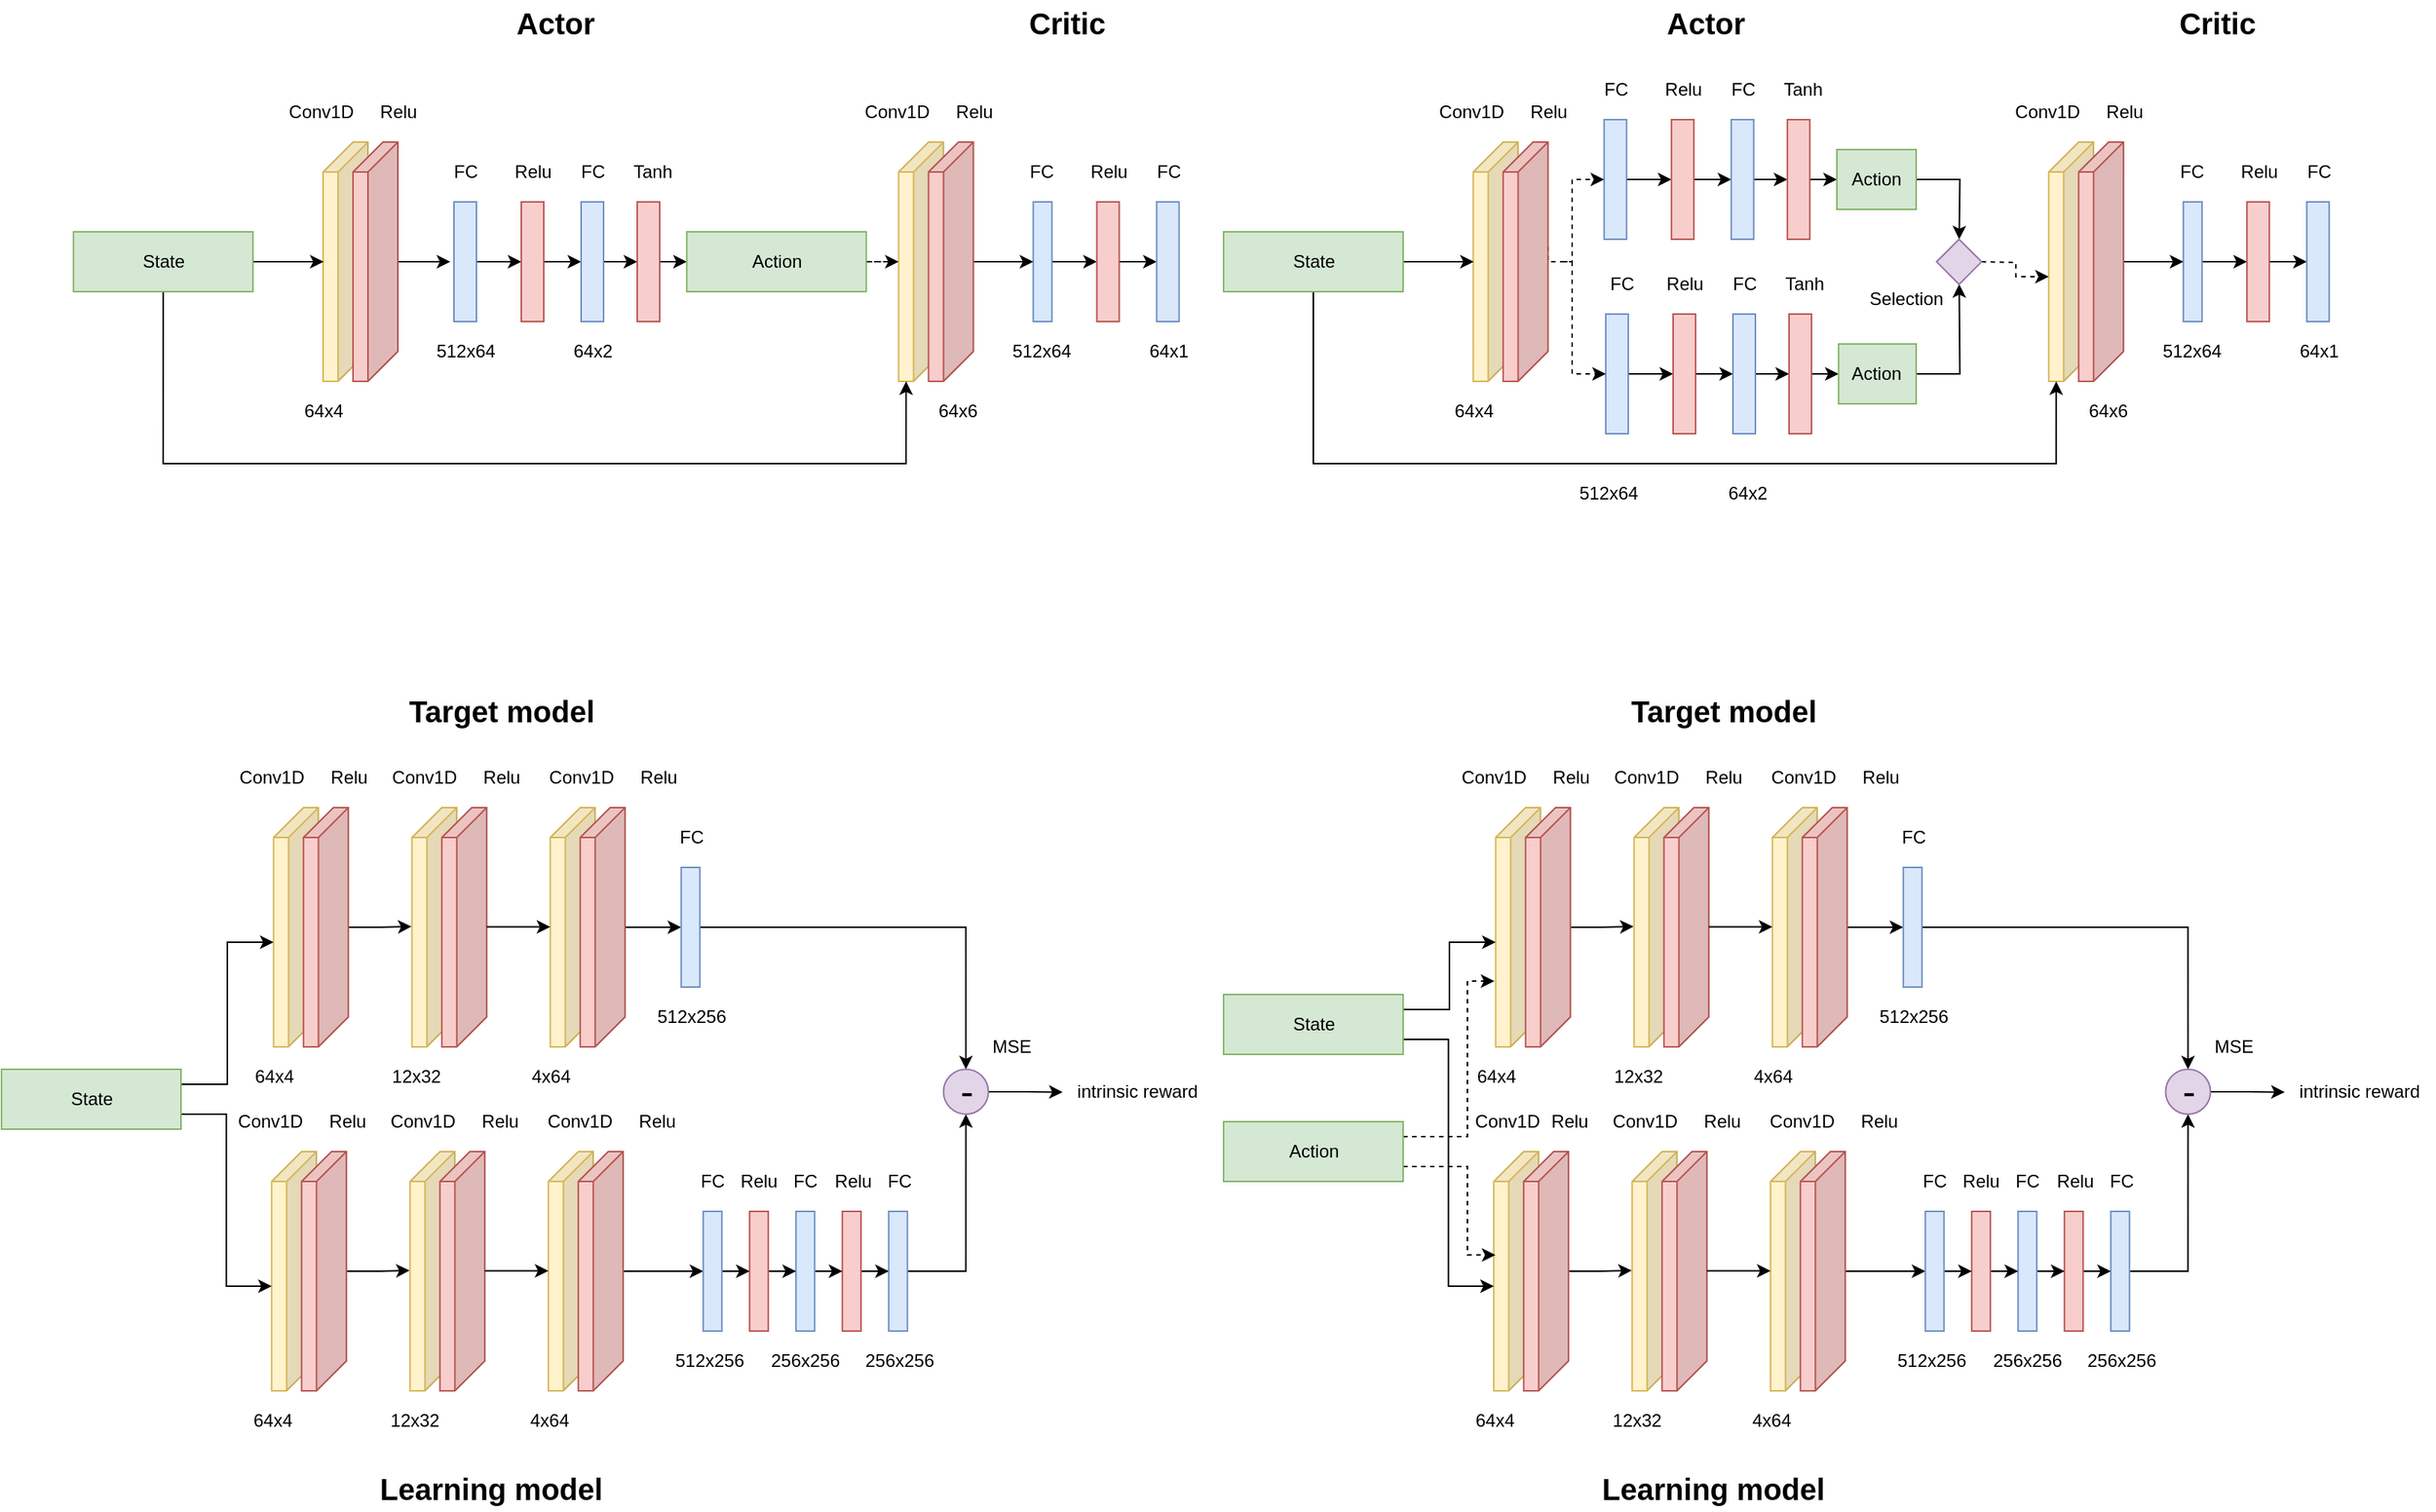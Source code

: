 <mxfile version="15.5.0" type="google"><diagram id="PMo0ggDz7_stAmJhx7qB" name="Page-1"><mxGraphModel dx="569" dy="295" grid="1" gridSize="10" guides="1" tooltips="1" connect="1" arrows="1" fold="1" page="1" pageScale="1" pageWidth="827" pageHeight="1169" math="0" shadow="0"><root><mxCell id="0"/><mxCell id="1" parent="0"/><mxCell id="-srrMNsfcGyiZM-wKiTJ-3" value="" style="shape=cube;whiteSpace=wrap;html=1;boundedLbl=1;backgroundOutline=1;darkOpacity=0.05;darkOpacity2=0.1;fillColor=#fff2cc;strokeColor=#d6b656;flipH=1;" parent="1" vertex="1"><mxGeometry x="609.74" y="115" width="30" height="160" as="geometry"/></mxCell><mxCell id="-srrMNsfcGyiZM-wKiTJ-16" value="" style="edgeStyle=orthogonalEdgeStyle;rounded=0;orthogonalLoop=1;jettySize=auto;html=1;" parent="1" source="-srrMNsfcGyiZM-wKiTJ-9" target="-srrMNsfcGyiZM-wKiTJ-15" edge="1"><mxGeometry relative="1" as="geometry"/></mxCell><mxCell id="-srrMNsfcGyiZM-wKiTJ-9" value="" style="whiteSpace=wrap;html=1;strokeColor=#6c8ebf;fillColor=#dae8fc;" parent="1" vertex="1"><mxGeometry x="699.74" y="155" width="12.5" height="80" as="geometry"/></mxCell><mxCell id="-srrMNsfcGyiZM-wKiTJ-18" value="" style="edgeStyle=orthogonalEdgeStyle;rounded=0;orthogonalLoop=1;jettySize=auto;html=1;" parent="1" source="-srrMNsfcGyiZM-wKiTJ-15" target="-srrMNsfcGyiZM-wKiTJ-17" edge="1"><mxGeometry relative="1" as="geometry"/></mxCell><mxCell id="-srrMNsfcGyiZM-wKiTJ-15" value="" style="whiteSpace=wrap;html=1;strokeColor=#b85450;fillColor=#f8cecc;" parent="1" vertex="1"><mxGeometry x="742.24" y="155" width="15" height="80" as="geometry"/></mxCell><mxCell id="-srrMNsfcGyiZM-wKiTJ-17" value="" style="whiteSpace=wrap;html=1;strokeColor=#6c8ebf;fillColor=#dae8fc;" parent="1" vertex="1"><mxGeometry x="782.24" y="155" width="15" height="80" as="geometry"/></mxCell><mxCell id="-srrMNsfcGyiZM-wKiTJ-20" value="Conv1D&amp;nbsp;" style="text;html=1;resizable=0;autosize=1;align=center;verticalAlign=middle;points=[];fillColor=none;strokeColor=none;rounded=0;" parent="1" vertex="1"><mxGeometry x="579.74" y="85" width="60" height="20" as="geometry"/></mxCell><mxCell id="-srrMNsfcGyiZM-wKiTJ-21" value="FC" style="text;html=1;resizable=0;autosize=1;align=center;verticalAlign=middle;points=[];fillColor=none;strokeColor=none;rounded=0;" parent="1" vertex="1"><mxGeometry x="689.74" y="125" width="30" height="20" as="geometry"/></mxCell><mxCell id="-srrMNsfcGyiZM-wKiTJ-29" value="FC" style="text;html=1;resizable=0;autosize=1;align=center;verticalAlign=middle;points=[];fillColor=none;strokeColor=none;rounded=0;" parent="1" vertex="1"><mxGeometry x="774.74" y="125" width="30" height="20" as="geometry"/></mxCell><mxCell id="-srrMNsfcGyiZM-wKiTJ-31" value="Relu" style="text;html=1;resizable=0;autosize=1;align=center;verticalAlign=middle;points=[];fillColor=none;strokeColor=none;rounded=0;" parent="1" vertex="1"><mxGeometry x="729.74" y="125" width="40" height="20" as="geometry"/></mxCell><mxCell id="-srrMNsfcGyiZM-wKiTJ-33" value="64x6" style="text;html=1;resizable=0;autosize=1;align=center;verticalAlign=middle;points=[];fillColor=none;strokeColor=none;rounded=0;" parent="1" vertex="1"><mxGeometry x="629.49" y="285" width="40" height="20" as="geometry"/></mxCell><mxCell id="-srrMNsfcGyiZM-wKiTJ-34" value="512x64" style="text;html=1;resizable=0;autosize=1;align=center;verticalAlign=middle;points=[];fillColor=none;strokeColor=none;rounded=0;" parent="1" vertex="1"><mxGeometry x="679.74" y="245" width="50" height="20" as="geometry"/></mxCell><mxCell id="-srrMNsfcGyiZM-wKiTJ-35" value="64x1" style="text;html=1;resizable=0;autosize=1;align=center;verticalAlign=middle;points=[];fillColor=none;strokeColor=none;rounded=0;" parent="1" vertex="1"><mxGeometry x="769.74" y="245" width="40" height="20" as="geometry"/></mxCell><mxCell id="-srrMNsfcGyiZM-wKiTJ-41" value="" style="edgeStyle=orthogonalEdgeStyle;rounded=0;orthogonalLoop=1;jettySize=auto;html=1;entryX=0;entryY=0.5;entryDx=0;entryDy=0;" parent="1" source="-srrMNsfcGyiZM-wKiTJ-38" target="-srrMNsfcGyiZM-wKiTJ-9" edge="1"><mxGeometry relative="1" as="geometry"><mxPoint x="694.74" y="195" as="targetPoint"/></mxGeometry></mxCell><mxCell id="-srrMNsfcGyiZM-wKiTJ-38" value="" style="shape=cube;whiteSpace=wrap;html=1;boundedLbl=1;backgroundOutline=1;darkOpacity=0.05;darkOpacity2=0.1;fillColor=#f8cecc;strokeColor=#b85450;flipH=1;" parent="1" vertex="1"><mxGeometry x="629.74" y="115" width="30" height="160" as="geometry"/></mxCell><mxCell id="-srrMNsfcGyiZM-wKiTJ-42" value="Relu" style="text;html=1;resizable=0;autosize=1;align=center;verticalAlign=middle;points=[];fillColor=none;strokeColor=none;rounded=0;" parent="1" vertex="1"><mxGeometry x="639.74" y="85" width="40" height="20" as="geometry"/></mxCell><mxCell id="-srrMNsfcGyiZM-wKiTJ-43" value="" style="shape=cube;whiteSpace=wrap;html=1;boundedLbl=1;backgroundOutline=1;darkOpacity=0.05;darkOpacity2=0.1;fillColor=#fff2cc;strokeColor=#d6b656;flipH=1;" parent="1" vertex="1"><mxGeometry x="225" y="115" width="30" height="160" as="geometry"/></mxCell><mxCell id="-srrMNsfcGyiZM-wKiTJ-44" value="" style="edgeStyle=orthogonalEdgeStyle;rounded=0;orthogonalLoop=1;jettySize=auto;html=1;" parent="1" source="-srrMNsfcGyiZM-wKiTJ-45" target="-srrMNsfcGyiZM-wKiTJ-47" edge="1"><mxGeometry relative="1" as="geometry"/></mxCell><mxCell id="-srrMNsfcGyiZM-wKiTJ-45" value="" style="whiteSpace=wrap;html=1;strokeColor=#6c8ebf;fillColor=#dae8fc;" parent="1" vertex="1"><mxGeometry x="312.5" y="155" width="15" height="80" as="geometry"/></mxCell><mxCell id="-srrMNsfcGyiZM-wKiTJ-46" value="" style="edgeStyle=orthogonalEdgeStyle;rounded=0;orthogonalLoop=1;jettySize=auto;html=1;" parent="1" source="-srrMNsfcGyiZM-wKiTJ-47" target="-srrMNsfcGyiZM-wKiTJ-48" edge="1"><mxGeometry relative="1" as="geometry"/></mxCell><mxCell id="-srrMNsfcGyiZM-wKiTJ-47" value="" style="whiteSpace=wrap;html=1;strokeColor=#b85450;fillColor=#f8cecc;" parent="1" vertex="1"><mxGeometry x="357.5" y="155" width="15" height="80" as="geometry"/></mxCell><mxCell id="-srrMNsfcGyiZM-wKiTJ-60" value="" style="edgeStyle=orthogonalEdgeStyle;rounded=0;orthogonalLoop=1;jettySize=auto;html=1;" parent="1" source="-srrMNsfcGyiZM-wKiTJ-48" target="-srrMNsfcGyiZM-wKiTJ-59" edge="1"><mxGeometry relative="1" as="geometry"/></mxCell><mxCell id="-srrMNsfcGyiZM-wKiTJ-48" value="" style="whiteSpace=wrap;html=1;strokeColor=#6c8ebf;fillColor=#dae8fc;" parent="1" vertex="1"><mxGeometry x="397.5" y="155" width="15" height="80" as="geometry"/></mxCell><mxCell id="-srrMNsfcGyiZM-wKiTJ-49" value="Conv1D&amp;nbsp;" style="text;html=1;resizable=0;autosize=1;align=center;verticalAlign=middle;points=[];fillColor=none;strokeColor=none;rounded=0;" parent="1" vertex="1"><mxGeometry x="195" y="85" width="60" height="20" as="geometry"/></mxCell><mxCell id="-srrMNsfcGyiZM-wKiTJ-50" value="FC" style="text;html=1;resizable=0;autosize=1;align=center;verticalAlign=middle;points=[];fillColor=none;strokeColor=none;rounded=0;" parent="1" vertex="1"><mxGeometry x="305" y="125" width="30" height="20" as="geometry"/></mxCell><mxCell id="-srrMNsfcGyiZM-wKiTJ-51" value="FC" style="text;html=1;resizable=0;autosize=1;align=center;verticalAlign=middle;points=[];fillColor=none;strokeColor=none;rounded=0;" parent="1" vertex="1"><mxGeometry x="390" y="125" width="30" height="20" as="geometry"/></mxCell><mxCell id="-srrMNsfcGyiZM-wKiTJ-52" value="Relu" style="text;html=1;resizable=0;autosize=1;align=center;verticalAlign=middle;points=[];fillColor=none;strokeColor=none;rounded=0;" parent="1" vertex="1"><mxGeometry x="345" y="125" width="40" height="20" as="geometry"/></mxCell><mxCell id="-srrMNsfcGyiZM-wKiTJ-53" value="64x4" style="text;html=1;resizable=0;autosize=1;align=center;verticalAlign=middle;points=[];fillColor=none;strokeColor=none;rounded=0;" parent="1" vertex="1"><mxGeometry x="205" y="285" width="40" height="20" as="geometry"/></mxCell><mxCell id="-srrMNsfcGyiZM-wKiTJ-54" value="512x64" style="text;html=1;resizable=0;autosize=1;align=center;verticalAlign=middle;points=[];fillColor=none;strokeColor=none;rounded=0;" parent="1" vertex="1"><mxGeometry x="295" y="245" width="50" height="20" as="geometry"/></mxCell><mxCell id="-srrMNsfcGyiZM-wKiTJ-55" value="64x2" style="text;html=1;resizable=0;autosize=1;align=center;verticalAlign=middle;points=[];fillColor=none;strokeColor=none;rounded=0;" parent="1" vertex="1"><mxGeometry x="385" y="245" width="40" height="20" as="geometry"/></mxCell><mxCell id="-srrMNsfcGyiZM-wKiTJ-56" value="" style="edgeStyle=orthogonalEdgeStyle;rounded=0;orthogonalLoop=1;jettySize=auto;html=1;" parent="1" source="-srrMNsfcGyiZM-wKiTJ-57" edge="1"><mxGeometry relative="1" as="geometry"><mxPoint x="310" y="195" as="targetPoint"/></mxGeometry></mxCell><mxCell id="-srrMNsfcGyiZM-wKiTJ-57" value="" style="shape=cube;whiteSpace=wrap;html=1;boundedLbl=1;backgroundOutline=1;darkOpacity=0.05;darkOpacity2=0.1;fillColor=#f8cecc;strokeColor=#b85450;flipH=1;" parent="1" vertex="1"><mxGeometry x="245" y="115" width="30" height="160" as="geometry"/></mxCell><mxCell id="-srrMNsfcGyiZM-wKiTJ-58" value="Relu" style="text;html=1;resizable=0;autosize=1;align=center;verticalAlign=middle;points=[];fillColor=none;strokeColor=none;rounded=0;" parent="1" vertex="1"><mxGeometry x="255" y="85" width="40" height="20" as="geometry"/></mxCell><mxCell id="myv2Ca679QLFtqCSaSBA-84" style="edgeStyle=orthogonalEdgeStyle;rounded=0;orthogonalLoop=1;jettySize=auto;html=1;exitX=1;exitY=0.5;exitDx=0;exitDy=0;entryX=0;entryY=0.5;entryDx=0;entryDy=0;" edge="1" parent="1" source="-srrMNsfcGyiZM-wKiTJ-59" target="myv2Ca679QLFtqCSaSBA-81"><mxGeometry relative="1" as="geometry"/></mxCell><mxCell id="-srrMNsfcGyiZM-wKiTJ-59" value="" style="whiteSpace=wrap;html=1;strokeColor=#b85450;fillColor=#f8cecc;" parent="1" vertex="1"><mxGeometry x="435" y="155" width="15" height="80" as="geometry"/></mxCell><mxCell id="-srrMNsfcGyiZM-wKiTJ-61" value="Tanh" style="text;html=1;resizable=0;autosize=1;align=center;verticalAlign=middle;points=[];fillColor=none;strokeColor=none;rounded=0;" parent="1" vertex="1"><mxGeometry x="425" y="125" width="40" height="20" as="geometry"/></mxCell><mxCell id="-srrMNsfcGyiZM-wKiTJ-62" value="" style="shape=cube;whiteSpace=wrap;html=1;boundedLbl=1;backgroundOutline=1;darkOpacity=0.05;darkOpacity2=0.1;fillColor=#fff2cc;strokeColor=#d6b656;flipH=1;" parent="1" vertex="1"><mxGeometry x="191.87" y="560" width="30" height="160" as="geometry"/></mxCell><mxCell id="-srrMNsfcGyiZM-wKiTJ-68" value="Conv1D&amp;nbsp;" style="text;html=1;resizable=0;autosize=1;align=center;verticalAlign=middle;points=[];fillColor=none;strokeColor=none;rounded=0;" parent="1" vertex="1"><mxGeometry x="161.87" y="530" width="60" height="20" as="geometry"/></mxCell><mxCell id="-srrMNsfcGyiZM-wKiTJ-72" value="64x4" style="text;html=1;resizable=0;autosize=1;align=center;verticalAlign=middle;points=[];fillColor=none;strokeColor=none;rounded=0;" parent="1" vertex="1"><mxGeometry x="171.87" y="730" width="40" height="20" as="geometry"/></mxCell><mxCell id="-srrMNsfcGyiZM-wKiTJ-89" value="" style="edgeStyle=orthogonalEdgeStyle;rounded=0;orthogonalLoop=1;jettySize=auto;html=1;entryX=1.01;entryY=0.497;entryDx=0;entryDy=0;entryPerimeter=0;" parent="1" source="-srrMNsfcGyiZM-wKiTJ-76" target="-srrMNsfcGyiZM-wKiTJ-94" edge="1"><mxGeometry relative="1" as="geometry"><mxPoint x="284.37" y="640" as="targetPoint"/></mxGeometry></mxCell><mxCell id="-srrMNsfcGyiZM-wKiTJ-76" value="" style="shape=cube;whiteSpace=wrap;html=1;boundedLbl=1;backgroundOutline=1;darkOpacity=0.05;darkOpacity2=0.1;fillColor=#f8cecc;strokeColor=#b85450;flipH=1;" parent="1" vertex="1"><mxGeometry x="211.87" y="560" width="30" height="160" as="geometry"/></mxCell><mxCell id="-srrMNsfcGyiZM-wKiTJ-77" value="Relu" style="text;html=1;resizable=0;autosize=1;align=center;verticalAlign=middle;points=[];fillColor=none;strokeColor=none;rounded=0;" parent="1" vertex="1"><mxGeometry x="221.87" y="530" width="40" height="20" as="geometry"/></mxCell><mxCell id="-srrMNsfcGyiZM-wKiTJ-94" value="" style="shape=cube;whiteSpace=wrap;html=1;boundedLbl=1;backgroundOutline=1;darkOpacity=0.05;darkOpacity2=0.1;fillColor=#fff2cc;strokeColor=#d6b656;flipH=1;" parent="1" vertex="1"><mxGeometry x="284.37" y="560" width="30" height="160" as="geometry"/></mxCell><mxCell id="-srrMNsfcGyiZM-wKiTJ-95" value="" style="shape=cube;whiteSpace=wrap;html=1;boundedLbl=1;backgroundOutline=1;darkOpacity=0.05;darkOpacity2=0.1;fillColor=#f8cecc;strokeColor=#b85450;flipH=1;" parent="1" vertex="1"><mxGeometry x="304.37" y="560" width="30" height="160" as="geometry"/></mxCell><mxCell id="-srrMNsfcGyiZM-wKiTJ-96" value="" style="shape=cube;whiteSpace=wrap;html=1;boundedLbl=1;backgroundOutline=1;darkOpacity=0.05;darkOpacity2=0.1;fillColor=#fff2cc;strokeColor=#d6b656;flipH=1;" parent="1" vertex="1"><mxGeometry x="376.87" y="560" width="30" height="160" as="geometry"/></mxCell><mxCell id="-srrMNsfcGyiZM-wKiTJ-109" value="" style="edgeStyle=orthogonalEdgeStyle;rounded=0;orthogonalLoop=1;jettySize=auto;html=1;entryX=0;entryY=0.5;entryDx=0;entryDy=0;" parent="1" source="-srrMNsfcGyiZM-wKiTJ-97" target="-srrMNsfcGyiZM-wKiTJ-111" edge="1"><mxGeometry relative="1" as="geometry"><mxPoint x="464.37" y="640" as="targetPoint"/></mxGeometry></mxCell><mxCell id="-srrMNsfcGyiZM-wKiTJ-97" value="" style="shape=cube;whiteSpace=wrap;html=1;boundedLbl=1;backgroundOutline=1;darkOpacity=0.05;darkOpacity2=0.1;fillColor=#f8cecc;strokeColor=#b85450;flipH=1;" parent="1" vertex="1"><mxGeometry x="396.87" y="560" width="30" height="160" as="geometry"/></mxCell><mxCell id="-srrMNsfcGyiZM-wKiTJ-99" value="" style="edgeStyle=orthogonalEdgeStyle;rounded=0;orthogonalLoop=1;jettySize=auto;html=1;" parent="1" edge="1"><mxGeometry relative="1" as="geometry"><mxPoint x="334.37" y="639.76" as="sourcePoint"/><mxPoint x="376.87" y="639.76" as="targetPoint"/></mxGeometry></mxCell><mxCell id="-srrMNsfcGyiZM-wKiTJ-100" value="Conv1D&amp;nbsp;" style="text;html=1;resizable=0;autosize=1;align=center;verticalAlign=middle;points=[];fillColor=none;strokeColor=none;rounded=0;" parent="1" vertex="1"><mxGeometry x="264.37" y="530" width="60" height="20" as="geometry"/></mxCell><mxCell id="-srrMNsfcGyiZM-wKiTJ-101" value="Relu" style="text;html=1;resizable=0;autosize=1;align=center;verticalAlign=middle;points=[];fillColor=none;strokeColor=none;rounded=0;" parent="1" vertex="1"><mxGeometry x="324.37" y="530" width="40" height="20" as="geometry"/></mxCell><mxCell id="-srrMNsfcGyiZM-wKiTJ-104" value="Conv1D&amp;nbsp;" style="text;html=1;resizable=0;autosize=1;align=center;verticalAlign=middle;points=[];fillColor=none;strokeColor=none;rounded=0;" parent="1" vertex="1"><mxGeometry x="369.37" y="530" width="60" height="20" as="geometry"/></mxCell><mxCell id="-srrMNsfcGyiZM-wKiTJ-105" value="Relu" style="text;html=1;resizable=0;autosize=1;align=center;verticalAlign=middle;points=[];fillColor=none;strokeColor=none;rounded=0;" parent="1" vertex="1"><mxGeometry x="429.37" y="530" width="40" height="20" as="geometry"/></mxCell><mxCell id="-srrMNsfcGyiZM-wKiTJ-106" value="12x32" style="text;html=1;resizable=0;autosize=1;align=center;verticalAlign=middle;points=[];fillColor=none;strokeColor=none;rounded=0;" parent="1" vertex="1"><mxGeometry x="261.87" y="730" width="50" height="20" as="geometry"/></mxCell><mxCell id="-srrMNsfcGyiZM-wKiTJ-107" value="4x64" style="text;html=1;resizable=0;autosize=1;align=center;verticalAlign=middle;points=[];fillColor=none;strokeColor=none;rounded=0;" parent="1" vertex="1"><mxGeometry x="356.87" y="730" width="40" height="20" as="geometry"/></mxCell><mxCell id="-srrMNsfcGyiZM-wKiTJ-161" style="edgeStyle=orthogonalEdgeStyle;rounded=0;orthogonalLoop=1;jettySize=auto;html=1;exitX=1;exitY=0.5;exitDx=0;exitDy=0;fontSize=20;entryX=0.5;entryY=0;entryDx=0;entryDy=0;" parent="1" source="-srrMNsfcGyiZM-wKiTJ-111" target="-srrMNsfcGyiZM-wKiTJ-165" edge="1"><mxGeometry relative="1" as="geometry"><mxPoint x="683.12" y="750" as="targetPoint"/></mxGeometry></mxCell><mxCell id="-srrMNsfcGyiZM-wKiTJ-111" value="" style="whiteSpace=wrap;html=1;strokeColor=#6c8ebf;fillColor=#dae8fc;" parent="1" vertex="1"><mxGeometry x="464.37" y="600" width="12.5" height="80" as="geometry"/></mxCell><mxCell id="-srrMNsfcGyiZM-wKiTJ-112" value="FC" style="text;html=1;resizable=0;autosize=1;align=center;verticalAlign=middle;points=[];fillColor=none;strokeColor=none;rounded=0;" parent="1" vertex="1"><mxGeometry x="455.62" y="570" width="30" height="20" as="geometry"/></mxCell><mxCell id="-srrMNsfcGyiZM-wKiTJ-113" value="512x256" style="text;html=1;resizable=0;autosize=1;align=center;verticalAlign=middle;points=[];fillColor=none;strokeColor=none;rounded=0;" parent="1" vertex="1"><mxGeometry x="440.62" y="690" width="60" height="20" as="geometry"/></mxCell><mxCell id="-srrMNsfcGyiZM-wKiTJ-121" value="" style="shape=cube;whiteSpace=wrap;html=1;boundedLbl=1;backgroundOutline=1;darkOpacity=0.05;darkOpacity2=0.1;fillColor=#fff2cc;strokeColor=#d6b656;flipH=1;" parent="1" vertex="1"><mxGeometry x="190.62" y="790" width="30" height="160" as="geometry"/></mxCell><mxCell id="-srrMNsfcGyiZM-wKiTJ-122" value="Conv1D&amp;nbsp;" style="text;html=1;resizable=0;autosize=1;align=center;verticalAlign=middle;points=[];fillColor=none;strokeColor=none;rounded=0;" parent="1" vertex="1"><mxGeometry x="160.62" y="760" width="60" height="20" as="geometry"/></mxCell><mxCell id="-srrMNsfcGyiZM-wKiTJ-123" value="64x4" style="text;html=1;resizable=0;autosize=1;align=center;verticalAlign=middle;points=[];fillColor=none;strokeColor=none;rounded=0;" parent="1" vertex="1"><mxGeometry x="170.62" y="960" width="40" height="20" as="geometry"/></mxCell><mxCell id="-srrMNsfcGyiZM-wKiTJ-124" value="" style="edgeStyle=orthogonalEdgeStyle;rounded=0;orthogonalLoop=1;jettySize=auto;html=1;entryX=1.01;entryY=0.497;entryDx=0;entryDy=0;entryPerimeter=0;" parent="1" source="-srrMNsfcGyiZM-wKiTJ-125" target="-srrMNsfcGyiZM-wKiTJ-127" edge="1"><mxGeometry relative="1" as="geometry"><mxPoint x="283.12" y="870" as="targetPoint"/></mxGeometry></mxCell><mxCell id="-srrMNsfcGyiZM-wKiTJ-125" value="" style="shape=cube;whiteSpace=wrap;html=1;boundedLbl=1;backgroundOutline=1;darkOpacity=0.05;darkOpacity2=0.1;fillColor=#f8cecc;strokeColor=#b85450;flipH=1;" parent="1" vertex="1"><mxGeometry x="210.62" y="790" width="30" height="160" as="geometry"/></mxCell><mxCell id="-srrMNsfcGyiZM-wKiTJ-126" value="Relu" style="text;html=1;resizable=0;autosize=1;align=center;verticalAlign=middle;points=[];fillColor=none;strokeColor=none;rounded=0;" parent="1" vertex="1"><mxGeometry x="220.62" y="760" width="40" height="20" as="geometry"/></mxCell><mxCell id="-srrMNsfcGyiZM-wKiTJ-127" value="" style="shape=cube;whiteSpace=wrap;html=1;boundedLbl=1;backgroundOutline=1;darkOpacity=0.05;darkOpacity2=0.1;fillColor=#fff2cc;strokeColor=#d6b656;flipH=1;" parent="1" vertex="1"><mxGeometry x="283.12" y="790" width="30" height="160" as="geometry"/></mxCell><mxCell id="-srrMNsfcGyiZM-wKiTJ-128" value="" style="shape=cube;whiteSpace=wrap;html=1;boundedLbl=1;backgroundOutline=1;darkOpacity=0.05;darkOpacity2=0.1;fillColor=#f8cecc;strokeColor=#b85450;flipH=1;" parent="1" vertex="1"><mxGeometry x="303.12" y="790" width="30" height="160" as="geometry"/></mxCell><mxCell id="-srrMNsfcGyiZM-wKiTJ-129" value="" style="shape=cube;whiteSpace=wrap;html=1;boundedLbl=1;backgroundOutline=1;darkOpacity=0.05;darkOpacity2=0.1;fillColor=#fff2cc;strokeColor=#d6b656;flipH=1;" parent="1" vertex="1"><mxGeometry x="375.62" y="790" width="30" height="160" as="geometry"/></mxCell><mxCell id="-srrMNsfcGyiZM-wKiTJ-130" value="" style="edgeStyle=orthogonalEdgeStyle;rounded=0;orthogonalLoop=1;jettySize=auto;html=1;entryX=0;entryY=0.5;entryDx=0;entryDy=0;" parent="1" source="-srrMNsfcGyiZM-wKiTJ-131" target="-srrMNsfcGyiZM-wKiTJ-139" edge="1"><mxGeometry relative="1" as="geometry"><mxPoint x="463.12" y="870" as="targetPoint"/></mxGeometry></mxCell><mxCell id="-srrMNsfcGyiZM-wKiTJ-131" value="" style="shape=cube;whiteSpace=wrap;html=1;boundedLbl=1;backgroundOutline=1;darkOpacity=0.05;darkOpacity2=0.1;fillColor=#f8cecc;strokeColor=#b85450;flipH=1;" parent="1" vertex="1"><mxGeometry x="395.62" y="790" width="30" height="160" as="geometry"/></mxCell><mxCell id="-srrMNsfcGyiZM-wKiTJ-132" value="" style="edgeStyle=orthogonalEdgeStyle;rounded=0;orthogonalLoop=1;jettySize=auto;html=1;" parent="1" edge="1"><mxGeometry relative="1" as="geometry"><mxPoint x="333.12" y="869.76" as="sourcePoint"/><mxPoint x="375.62" y="869.76" as="targetPoint"/></mxGeometry></mxCell><mxCell id="-srrMNsfcGyiZM-wKiTJ-133" value="Conv1D&amp;nbsp;" style="text;html=1;resizable=0;autosize=1;align=center;verticalAlign=middle;points=[];fillColor=none;strokeColor=none;rounded=0;" parent="1" vertex="1"><mxGeometry x="263.12" y="760" width="60" height="20" as="geometry"/></mxCell><mxCell id="-srrMNsfcGyiZM-wKiTJ-134" value="Relu" style="text;html=1;resizable=0;autosize=1;align=center;verticalAlign=middle;points=[];fillColor=none;strokeColor=none;rounded=0;" parent="1" vertex="1"><mxGeometry x="323.12" y="760" width="40" height="20" as="geometry"/></mxCell><mxCell id="-srrMNsfcGyiZM-wKiTJ-135" value="Conv1D&amp;nbsp;" style="text;html=1;resizable=0;autosize=1;align=center;verticalAlign=middle;points=[];fillColor=none;strokeColor=none;rounded=0;" parent="1" vertex="1"><mxGeometry x="368.12" y="760" width="60" height="20" as="geometry"/></mxCell><mxCell id="-srrMNsfcGyiZM-wKiTJ-136" value="Relu" style="text;html=1;resizable=0;autosize=1;align=center;verticalAlign=middle;points=[];fillColor=none;strokeColor=none;rounded=0;" parent="1" vertex="1"><mxGeometry x="428.12" y="760" width="40" height="20" as="geometry"/></mxCell><mxCell id="-srrMNsfcGyiZM-wKiTJ-137" value="12x32" style="text;html=1;resizable=0;autosize=1;align=center;verticalAlign=middle;points=[];fillColor=none;strokeColor=none;rounded=0;" parent="1" vertex="1"><mxGeometry x="260.62" y="960" width="50" height="20" as="geometry"/></mxCell><mxCell id="-srrMNsfcGyiZM-wKiTJ-138" value="4x64" style="text;html=1;resizable=0;autosize=1;align=center;verticalAlign=middle;points=[];fillColor=none;strokeColor=none;rounded=0;" parent="1" vertex="1"><mxGeometry x="355.62" y="960" width="40" height="20" as="geometry"/></mxCell><mxCell id="-srrMNsfcGyiZM-wKiTJ-143" value="" style="edgeStyle=orthogonalEdgeStyle;rounded=0;orthogonalLoop=1;jettySize=auto;html=1;" parent="1" source="-srrMNsfcGyiZM-wKiTJ-139" target="-srrMNsfcGyiZM-wKiTJ-142" edge="1"><mxGeometry relative="1" as="geometry"/></mxCell><mxCell id="-srrMNsfcGyiZM-wKiTJ-139" value="" style="whiteSpace=wrap;html=1;strokeColor=#6c8ebf;fillColor=#dae8fc;" parent="1" vertex="1"><mxGeometry x="479.12" y="830" width="12.5" height="80" as="geometry"/></mxCell><mxCell id="-srrMNsfcGyiZM-wKiTJ-140" value="FC" style="text;html=1;resizable=0;autosize=1;align=center;verticalAlign=middle;points=[];fillColor=none;strokeColor=none;rounded=0;" parent="1" vertex="1"><mxGeometry x="469.99" y="800" width="30" height="20" as="geometry"/></mxCell><mxCell id="-srrMNsfcGyiZM-wKiTJ-141" value="512x256" style="text;html=1;resizable=0;autosize=1;align=center;verticalAlign=middle;points=[];fillColor=none;strokeColor=none;rounded=0;" parent="1" vertex="1"><mxGeometry x="453.12" y="920" width="60" height="20" as="geometry"/></mxCell><mxCell id="-srrMNsfcGyiZM-wKiTJ-145" value="" style="edgeStyle=orthogonalEdgeStyle;rounded=0;orthogonalLoop=1;jettySize=auto;html=1;" parent="1" source="-srrMNsfcGyiZM-wKiTJ-142" target="-srrMNsfcGyiZM-wKiTJ-144" edge="1"><mxGeometry relative="1" as="geometry"/></mxCell><mxCell id="-srrMNsfcGyiZM-wKiTJ-142" value="" style="whiteSpace=wrap;html=1;strokeColor=#b85450;fillColor=#f8cecc;" parent="1" vertex="1"><mxGeometry x="510.12" y="830" width="12.5" height="80" as="geometry"/></mxCell><mxCell id="-srrMNsfcGyiZM-wKiTJ-147" value="" style="edgeStyle=orthogonalEdgeStyle;rounded=0;orthogonalLoop=1;jettySize=auto;html=1;" parent="1" source="-srrMNsfcGyiZM-wKiTJ-144" target="-srrMNsfcGyiZM-wKiTJ-146" edge="1"><mxGeometry relative="1" as="geometry"/></mxCell><mxCell id="-srrMNsfcGyiZM-wKiTJ-144" value="" style="whiteSpace=wrap;html=1;strokeColor=#6c8ebf;fillColor=#dae8fc;" parent="1" vertex="1"><mxGeometry x="541.12" y="830" width="12.5" height="80" as="geometry"/></mxCell><mxCell id="-srrMNsfcGyiZM-wKiTJ-149" value="" style="edgeStyle=orthogonalEdgeStyle;rounded=0;orthogonalLoop=1;jettySize=auto;html=1;" parent="1" source="-srrMNsfcGyiZM-wKiTJ-146" target="-srrMNsfcGyiZM-wKiTJ-148" edge="1"><mxGeometry relative="1" as="geometry"/></mxCell><mxCell id="-srrMNsfcGyiZM-wKiTJ-146" value="" style="whiteSpace=wrap;html=1;strokeColor=#b85450;fillColor=#f8cecc;" parent="1" vertex="1"><mxGeometry x="572.12" y="830" width="12.5" height="80" as="geometry"/></mxCell><mxCell id="-srrMNsfcGyiZM-wKiTJ-162" style="edgeStyle=orthogonalEdgeStyle;rounded=0;orthogonalLoop=1;jettySize=auto;html=1;exitX=1;exitY=0.5;exitDx=0;exitDy=0;fontSize=20;entryX=0.5;entryY=1;entryDx=0;entryDy=0;" parent="1" source="-srrMNsfcGyiZM-wKiTJ-148" target="-srrMNsfcGyiZM-wKiTJ-165" edge="1"><mxGeometry relative="1" as="geometry"><mxPoint x="683.12" y="780" as="targetPoint"/></mxGeometry></mxCell><mxCell id="-srrMNsfcGyiZM-wKiTJ-148" value="" style="whiteSpace=wrap;html=1;strokeColor=#6c8ebf;fillColor=#dae8fc;" parent="1" vertex="1"><mxGeometry x="603.12" y="830" width="12.5" height="80" as="geometry"/></mxCell><mxCell id="-srrMNsfcGyiZM-wKiTJ-152" value="FC" style="text;html=1;resizable=0;autosize=1;align=center;verticalAlign=middle;points=[];fillColor=none;strokeColor=none;rounded=0;" parent="1" vertex="1"><mxGeometry x="531.74" y="800" width="30" height="20" as="geometry"/></mxCell><mxCell id="-srrMNsfcGyiZM-wKiTJ-153" value="FC" style="text;html=1;resizable=0;autosize=1;align=center;verticalAlign=middle;points=[];fillColor=none;strokeColor=none;rounded=0;" parent="1" vertex="1"><mxGeometry x="594.74" y="800" width="30" height="20" as="geometry"/></mxCell><mxCell id="-srrMNsfcGyiZM-wKiTJ-154" value="Relu" style="text;html=1;resizable=0;autosize=1;align=center;verticalAlign=middle;points=[];fillColor=none;strokeColor=none;rounded=0;" parent="1" vertex="1"><mxGeometry x="495.74" y="800" width="40" height="20" as="geometry"/></mxCell><mxCell id="-srrMNsfcGyiZM-wKiTJ-155" value="Relu" style="text;html=1;resizable=0;autosize=1;align=center;verticalAlign=middle;points=[];fillColor=none;strokeColor=none;rounded=0;" parent="1" vertex="1"><mxGeometry x="558.74" y="800" width="40" height="20" as="geometry"/></mxCell><mxCell id="-srrMNsfcGyiZM-wKiTJ-156" value="256x256" style="text;html=1;resizable=0;autosize=1;align=center;verticalAlign=middle;points=[];fillColor=none;strokeColor=none;rounded=0;" parent="1" vertex="1"><mxGeometry x="516.74" y="920" width="60" height="20" as="geometry"/></mxCell><mxCell id="-srrMNsfcGyiZM-wKiTJ-157" value="256x256" style="text;html=1;resizable=0;autosize=1;align=center;verticalAlign=middle;points=[];fillColor=none;strokeColor=none;rounded=0;" parent="1" vertex="1"><mxGeometry x="579.74" y="920" width="60" height="20" as="geometry"/></mxCell><mxCell id="-srrMNsfcGyiZM-wKiTJ-159" value="Actor" style="text;html=1;resizable=0;autosize=1;align=center;verticalAlign=middle;points=[];fillColor=none;strokeColor=none;rounded=0;fontSize=20;fontStyle=1" parent="1" vertex="1"><mxGeometry x="345" y="20" width="70" height="30" as="geometry"/></mxCell><mxCell id="-srrMNsfcGyiZM-wKiTJ-160" value="Critic" style="text;html=1;resizable=0;autosize=1;align=center;verticalAlign=middle;points=[];fillColor=none;strokeColor=none;rounded=0;fontSize=20;fontStyle=1" parent="1" vertex="1"><mxGeometry x="687.24" y="20" width="70" height="30" as="geometry"/></mxCell><mxCell id="-srrMNsfcGyiZM-wKiTJ-163" value="Target model" style="text;html=1;resizable=0;autosize=1;align=center;verticalAlign=middle;points=[];fillColor=none;strokeColor=none;rounded=0;fontSize=20;fontStyle=1" parent="1" vertex="1"><mxGeometry x="274.37" y="480" width="140" height="30" as="geometry"/></mxCell><mxCell id="-srrMNsfcGyiZM-wKiTJ-164" value="Learning model" style="text;html=1;resizable=0;autosize=1;align=center;verticalAlign=middle;points=[];fillColor=none;strokeColor=none;rounded=0;fontSize=20;fontStyle=1" parent="1" vertex="1"><mxGeometry x="256.87" y="1000" width="160" height="30" as="geometry"/></mxCell><mxCell id="-srrMNsfcGyiZM-wKiTJ-167" style="edgeStyle=orthogonalEdgeStyle;rounded=0;orthogonalLoop=1;jettySize=auto;html=1;exitX=1;exitY=0.5;exitDx=0;exitDy=0;fontSize=26;" parent="1" source="-srrMNsfcGyiZM-wKiTJ-165" edge="1"><mxGeometry relative="1" as="geometry"><mxPoint x="719.37" y="750.276" as="targetPoint"/></mxGeometry></mxCell><mxCell id="-srrMNsfcGyiZM-wKiTJ-165" value="" style="ellipse;whiteSpace=wrap;html=1;aspect=fixed;fontSize=20;fillColor=#e1d5e7;strokeColor=#9673a6;" parent="1" vertex="1"><mxGeometry x="639.74" y="735" width="30" height="30" as="geometry"/></mxCell><mxCell id="-srrMNsfcGyiZM-wKiTJ-166" value="-" style="text;html=1;resizable=0;autosize=1;align=center;verticalAlign=middle;points=[];fillColor=none;strokeColor=none;rounded=0;fontSize=26;" parent="1" vertex="1"><mxGeometry x="644.74" y="730" width="20" height="40" as="geometry"/></mxCell><mxCell id="-srrMNsfcGyiZM-wKiTJ-168" value="&lt;span style=&quot;font-size: 12px&quot;&gt;MSE&lt;/span&gt;" style="text;html=1;resizable=0;autosize=1;align=center;verticalAlign=middle;points=[];fillColor=none;strokeColor=none;rounded=0;fontSize=26;" parent="1" vertex="1"><mxGeometry x="664.74" y="695" width="40" height="40" as="geometry"/></mxCell><mxCell id="-srrMNsfcGyiZM-wKiTJ-169" value="&lt;span style=&quot;font-size: 12px&quot;&gt;intrinsic reward&lt;/span&gt;" style="text;html=1;resizable=0;autosize=1;align=center;verticalAlign=middle;points=[];fillColor=none;strokeColor=none;rounded=0;fontSize=26;" parent="1" vertex="1"><mxGeometry x="719.37" y="725" width="100" height="40" as="geometry"/></mxCell><mxCell id="tMcnpS_RPyiPA8-kyNhk-4" style="edgeStyle=orthogonalEdgeStyle;rounded=0;orthogonalLoop=1;jettySize=auto;html=1;exitX=1;exitY=0.5;exitDx=0;exitDy=0;entryX=0.989;entryY=0.5;entryDx=0;entryDy=0;entryPerimeter=0;" parent="1" source="tMcnpS_RPyiPA8-kyNhk-1" target="-srrMNsfcGyiZM-wKiTJ-43" edge="1"><mxGeometry relative="1" as="geometry"><Array as="points"><mxPoint x="200" y="195"/><mxPoint x="200" y="195"/></Array></mxGeometry></mxCell><mxCell id="tMcnpS_RPyiPA8-kyNhk-6" style="edgeStyle=orthogonalEdgeStyle;rounded=0;orthogonalLoop=1;jettySize=auto;html=1;exitX=0.5;exitY=1;exitDx=0;exitDy=0;entryX=0;entryY=0;entryDx=25;entryDy=160;entryPerimeter=0;" parent="1" source="tMcnpS_RPyiPA8-kyNhk-1" target="-srrMNsfcGyiZM-wKiTJ-3" edge="1"><mxGeometry relative="1" as="geometry"><mxPoint x="118" y="360" as="targetPoint"/><Array as="points"><mxPoint x="118" y="330"/><mxPoint x="615" y="330"/></Array></mxGeometry></mxCell><mxCell id="tMcnpS_RPyiPA8-kyNhk-1" value="" style="rounded=0;whiteSpace=wrap;html=1;fillColor=#d5e8d4;strokeColor=#82b366;" parent="1" vertex="1"><mxGeometry x="58.13" y="175" width="120" height="40" as="geometry"/></mxCell><mxCell id="tMcnpS_RPyiPA8-kyNhk-2" value="State" style="text;html=1;resizable=0;autosize=1;align=center;verticalAlign=middle;points=[];fillColor=none;strokeColor=none;rounded=0;" parent="1" vertex="1"><mxGeometry x="98.13" y="185" width="40" height="20" as="geometry"/></mxCell><mxCell id="myv2Ca679QLFtqCSaSBA-5" style="edgeStyle=orthogonalEdgeStyle;rounded=0;orthogonalLoop=1;jettySize=auto;html=1;exitX=1;exitY=0.25;exitDx=0;exitDy=0;entryX=0;entryY=0;entryDx=30;entryDy=90;entryPerimeter=0;" edge="1" parent="1" source="myv2Ca679QLFtqCSaSBA-1" target="-srrMNsfcGyiZM-wKiTJ-62"><mxGeometry relative="1" as="geometry"/></mxCell><mxCell id="myv2Ca679QLFtqCSaSBA-6" style="edgeStyle=orthogonalEdgeStyle;rounded=0;orthogonalLoop=1;jettySize=auto;html=1;exitX=1;exitY=0.75;exitDx=0;exitDy=0;entryX=0;entryY=0;entryDx=30;entryDy=90;entryPerimeter=0;" edge="1" parent="1" source="myv2Ca679QLFtqCSaSBA-1" target="-srrMNsfcGyiZM-wKiTJ-121"><mxGeometry relative="1" as="geometry"/></mxCell><mxCell id="myv2Ca679QLFtqCSaSBA-1" value="" style="rounded=0;whiteSpace=wrap;html=1;fillColor=#d5e8d4;strokeColor=#82b366;" vertex="1" parent="1"><mxGeometry x="10.0" y="735" width="120" height="40" as="geometry"/></mxCell><mxCell id="myv2Ca679QLFtqCSaSBA-2" value="State" style="text;html=1;resizable=0;autosize=1;align=center;verticalAlign=middle;points=[];fillColor=none;strokeColor=none;rounded=0;" vertex="1" parent="1"><mxGeometry x="50.0" y="745" width="40" height="20" as="geometry"/></mxCell><mxCell id="myv2Ca679QLFtqCSaSBA-7" value="" style="shape=cube;whiteSpace=wrap;html=1;boundedLbl=1;backgroundOutline=1;darkOpacity=0.05;darkOpacity2=0.1;fillColor=#fff2cc;strokeColor=#d6b656;flipH=1;" vertex="1" parent="1"><mxGeometry x="1008.87" y="560" width="30" height="160" as="geometry"/></mxCell><mxCell id="myv2Ca679QLFtqCSaSBA-8" value="Conv1D&amp;nbsp;" style="text;html=1;resizable=0;autosize=1;align=center;verticalAlign=middle;points=[];fillColor=none;strokeColor=none;rounded=0;" vertex="1" parent="1"><mxGeometry x="978.87" y="530" width="60" height="20" as="geometry"/></mxCell><mxCell id="myv2Ca679QLFtqCSaSBA-9" value="64x4" style="text;html=1;resizable=0;autosize=1;align=center;verticalAlign=middle;points=[];fillColor=none;strokeColor=none;rounded=0;" vertex="1" parent="1"><mxGeometry x="988.87" y="730" width="40" height="20" as="geometry"/></mxCell><mxCell id="myv2Ca679QLFtqCSaSBA-10" value="" style="edgeStyle=orthogonalEdgeStyle;rounded=0;orthogonalLoop=1;jettySize=auto;html=1;entryX=1.01;entryY=0.497;entryDx=0;entryDy=0;entryPerimeter=0;" edge="1" parent="1" source="myv2Ca679QLFtqCSaSBA-11" target="myv2Ca679QLFtqCSaSBA-13"><mxGeometry relative="1" as="geometry"><mxPoint x="1101.37" y="640" as="targetPoint"/></mxGeometry></mxCell><mxCell id="myv2Ca679QLFtqCSaSBA-11" value="" style="shape=cube;whiteSpace=wrap;html=1;boundedLbl=1;backgroundOutline=1;darkOpacity=0.05;darkOpacity2=0.1;fillColor=#f8cecc;strokeColor=#b85450;flipH=1;" vertex="1" parent="1"><mxGeometry x="1028.87" y="560" width="30" height="160" as="geometry"/></mxCell><mxCell id="myv2Ca679QLFtqCSaSBA-12" value="Relu" style="text;html=1;resizable=0;autosize=1;align=center;verticalAlign=middle;points=[];fillColor=none;strokeColor=none;rounded=0;" vertex="1" parent="1"><mxGeometry x="1038.87" y="530" width="40" height="20" as="geometry"/></mxCell><mxCell id="myv2Ca679QLFtqCSaSBA-13" value="" style="shape=cube;whiteSpace=wrap;html=1;boundedLbl=1;backgroundOutline=1;darkOpacity=0.05;darkOpacity2=0.1;fillColor=#fff2cc;strokeColor=#d6b656;flipH=1;" vertex="1" parent="1"><mxGeometry x="1101.37" y="560" width="30" height="160" as="geometry"/></mxCell><mxCell id="myv2Ca679QLFtqCSaSBA-14" value="" style="shape=cube;whiteSpace=wrap;html=1;boundedLbl=1;backgroundOutline=1;darkOpacity=0.05;darkOpacity2=0.1;fillColor=#f8cecc;strokeColor=#b85450;flipH=1;" vertex="1" parent="1"><mxGeometry x="1121.37" y="560" width="30" height="160" as="geometry"/></mxCell><mxCell id="myv2Ca679QLFtqCSaSBA-15" value="" style="shape=cube;whiteSpace=wrap;html=1;boundedLbl=1;backgroundOutline=1;darkOpacity=0.05;darkOpacity2=0.1;fillColor=#fff2cc;strokeColor=#d6b656;flipH=1;" vertex="1" parent="1"><mxGeometry x="1193.87" y="560" width="30" height="160" as="geometry"/></mxCell><mxCell id="myv2Ca679QLFtqCSaSBA-16" value="" style="edgeStyle=orthogonalEdgeStyle;rounded=0;orthogonalLoop=1;jettySize=auto;html=1;entryX=0;entryY=0.5;entryDx=0;entryDy=0;" edge="1" parent="1" source="myv2Ca679QLFtqCSaSBA-17" target="myv2Ca679QLFtqCSaSBA-26"><mxGeometry relative="1" as="geometry"><mxPoint x="1281.37" y="640" as="targetPoint"/></mxGeometry></mxCell><mxCell id="myv2Ca679QLFtqCSaSBA-17" value="" style="shape=cube;whiteSpace=wrap;html=1;boundedLbl=1;backgroundOutline=1;darkOpacity=0.05;darkOpacity2=0.1;fillColor=#f8cecc;strokeColor=#b85450;flipH=1;" vertex="1" parent="1"><mxGeometry x="1213.87" y="560" width="30" height="160" as="geometry"/></mxCell><mxCell id="myv2Ca679QLFtqCSaSBA-18" value="" style="edgeStyle=orthogonalEdgeStyle;rounded=0;orthogonalLoop=1;jettySize=auto;html=1;" edge="1" parent="1"><mxGeometry relative="1" as="geometry"><mxPoint x="1151.37" y="639.76" as="sourcePoint"/><mxPoint x="1193.87" y="639.76" as="targetPoint"/></mxGeometry></mxCell><mxCell id="myv2Ca679QLFtqCSaSBA-19" value="Conv1D&amp;nbsp;" style="text;html=1;resizable=0;autosize=1;align=center;verticalAlign=middle;points=[];fillColor=none;strokeColor=none;rounded=0;" vertex="1" parent="1"><mxGeometry x="1081.37" y="530" width="60" height="20" as="geometry"/></mxCell><mxCell id="myv2Ca679QLFtqCSaSBA-20" value="Relu" style="text;html=1;resizable=0;autosize=1;align=center;verticalAlign=middle;points=[];fillColor=none;strokeColor=none;rounded=0;" vertex="1" parent="1"><mxGeometry x="1141.37" y="530" width="40" height="20" as="geometry"/></mxCell><mxCell id="myv2Ca679QLFtqCSaSBA-21" value="Conv1D&amp;nbsp;" style="text;html=1;resizable=0;autosize=1;align=center;verticalAlign=middle;points=[];fillColor=none;strokeColor=none;rounded=0;" vertex="1" parent="1"><mxGeometry x="1186.37" y="530" width="60" height="20" as="geometry"/></mxCell><mxCell id="myv2Ca679QLFtqCSaSBA-22" value="Relu" style="text;html=1;resizable=0;autosize=1;align=center;verticalAlign=middle;points=[];fillColor=none;strokeColor=none;rounded=0;" vertex="1" parent="1"><mxGeometry x="1246.37" y="530" width="40" height="20" as="geometry"/></mxCell><mxCell id="myv2Ca679QLFtqCSaSBA-23" value="12x32" style="text;html=1;resizable=0;autosize=1;align=center;verticalAlign=middle;points=[];fillColor=none;strokeColor=none;rounded=0;" vertex="1" parent="1"><mxGeometry x="1078.87" y="730" width="50" height="20" as="geometry"/></mxCell><mxCell id="myv2Ca679QLFtqCSaSBA-24" value="4x64" style="text;html=1;resizable=0;autosize=1;align=center;verticalAlign=middle;points=[];fillColor=none;strokeColor=none;rounded=0;" vertex="1" parent="1"><mxGeometry x="1173.87" y="730" width="40" height="20" as="geometry"/></mxCell><mxCell id="myv2Ca679QLFtqCSaSBA-25" style="edgeStyle=orthogonalEdgeStyle;rounded=0;orthogonalLoop=1;jettySize=auto;html=1;exitX=1;exitY=0.5;exitDx=0;exitDy=0;fontSize=20;entryX=0.5;entryY=0;entryDx=0;entryDy=0;" edge="1" parent="1" source="myv2Ca679QLFtqCSaSBA-26" target="myv2Ca679QLFtqCSaSBA-68"><mxGeometry relative="1" as="geometry"><mxPoint x="1500.12" y="750" as="targetPoint"/></mxGeometry></mxCell><mxCell id="myv2Ca679QLFtqCSaSBA-26" value="" style="whiteSpace=wrap;html=1;strokeColor=#6c8ebf;fillColor=#dae8fc;" vertex="1" parent="1"><mxGeometry x="1281.37" y="600" width="12.5" height="80" as="geometry"/></mxCell><mxCell id="myv2Ca679QLFtqCSaSBA-27" value="FC" style="text;html=1;resizable=0;autosize=1;align=center;verticalAlign=middle;points=[];fillColor=none;strokeColor=none;rounded=0;" vertex="1" parent="1"><mxGeometry x="1272.62" y="570" width="30" height="20" as="geometry"/></mxCell><mxCell id="myv2Ca679QLFtqCSaSBA-28" value="512x256" style="text;html=1;resizable=0;autosize=1;align=center;verticalAlign=middle;points=[];fillColor=none;strokeColor=none;rounded=0;" vertex="1" parent="1"><mxGeometry x="1257.62" y="690" width="60" height="20" as="geometry"/></mxCell><mxCell id="myv2Ca679QLFtqCSaSBA-29" value="" style="shape=cube;whiteSpace=wrap;html=1;boundedLbl=1;backgroundOutline=1;darkOpacity=0.05;darkOpacity2=0.1;fillColor=#fff2cc;strokeColor=#d6b656;flipH=1;" vertex="1" parent="1"><mxGeometry x="1007.62" y="790" width="30" height="160" as="geometry"/></mxCell><mxCell id="myv2Ca679QLFtqCSaSBA-30" value="Conv1D&amp;nbsp;" style="text;html=1;resizable=0;autosize=1;align=center;verticalAlign=middle;points=[];fillColor=none;strokeColor=none;rounded=0;" vertex="1" parent="1"><mxGeometry x="987.62" y="760" width="60" height="20" as="geometry"/></mxCell><mxCell id="myv2Ca679QLFtqCSaSBA-31" value="64x4" style="text;html=1;resizable=0;autosize=1;align=center;verticalAlign=middle;points=[];fillColor=none;strokeColor=none;rounded=0;" vertex="1" parent="1"><mxGeometry x="987.62" y="960" width="40" height="20" as="geometry"/></mxCell><mxCell id="myv2Ca679QLFtqCSaSBA-32" value="" style="edgeStyle=orthogonalEdgeStyle;rounded=0;orthogonalLoop=1;jettySize=auto;html=1;entryX=1.01;entryY=0.497;entryDx=0;entryDy=0;entryPerimeter=0;" edge="1" parent="1" source="myv2Ca679QLFtqCSaSBA-33" target="myv2Ca679QLFtqCSaSBA-35"><mxGeometry relative="1" as="geometry"><mxPoint x="1100.12" y="870" as="targetPoint"/></mxGeometry></mxCell><mxCell id="myv2Ca679QLFtqCSaSBA-33" value="" style="shape=cube;whiteSpace=wrap;html=1;boundedLbl=1;backgroundOutline=1;darkOpacity=0.05;darkOpacity2=0.1;fillColor=#f8cecc;strokeColor=#b85450;flipH=1;" vertex="1" parent="1"><mxGeometry x="1027.62" y="790" width="30" height="160" as="geometry"/></mxCell><mxCell id="myv2Ca679QLFtqCSaSBA-34" value="Relu" style="text;html=1;resizable=0;autosize=1;align=center;verticalAlign=middle;points=[];fillColor=none;strokeColor=none;rounded=0;" vertex="1" parent="1"><mxGeometry x="1037.62" y="760" width="40" height="20" as="geometry"/></mxCell><mxCell id="myv2Ca679QLFtqCSaSBA-35" value="" style="shape=cube;whiteSpace=wrap;html=1;boundedLbl=1;backgroundOutline=1;darkOpacity=0.05;darkOpacity2=0.1;fillColor=#fff2cc;strokeColor=#d6b656;flipH=1;" vertex="1" parent="1"><mxGeometry x="1100.12" y="790" width="30" height="160" as="geometry"/></mxCell><mxCell id="myv2Ca679QLFtqCSaSBA-36" value="" style="shape=cube;whiteSpace=wrap;html=1;boundedLbl=1;backgroundOutline=1;darkOpacity=0.05;darkOpacity2=0.1;fillColor=#f8cecc;strokeColor=#b85450;flipH=1;" vertex="1" parent="1"><mxGeometry x="1120.12" y="790" width="30" height="160" as="geometry"/></mxCell><mxCell id="myv2Ca679QLFtqCSaSBA-37" value="" style="shape=cube;whiteSpace=wrap;html=1;boundedLbl=1;backgroundOutline=1;darkOpacity=0.05;darkOpacity2=0.1;fillColor=#fff2cc;strokeColor=#d6b656;flipH=1;" vertex="1" parent="1"><mxGeometry x="1192.62" y="790" width="30" height="160" as="geometry"/></mxCell><mxCell id="myv2Ca679QLFtqCSaSBA-38" value="" style="edgeStyle=orthogonalEdgeStyle;rounded=0;orthogonalLoop=1;jettySize=auto;html=1;entryX=0;entryY=0.5;entryDx=0;entryDy=0;" edge="1" parent="1" source="myv2Ca679QLFtqCSaSBA-39" target="myv2Ca679QLFtqCSaSBA-48"><mxGeometry relative="1" as="geometry"><mxPoint x="1280.12" y="870" as="targetPoint"/></mxGeometry></mxCell><mxCell id="myv2Ca679QLFtqCSaSBA-39" value="" style="shape=cube;whiteSpace=wrap;html=1;boundedLbl=1;backgroundOutline=1;darkOpacity=0.05;darkOpacity2=0.1;fillColor=#f8cecc;strokeColor=#b85450;flipH=1;" vertex="1" parent="1"><mxGeometry x="1212.62" y="790" width="30" height="160" as="geometry"/></mxCell><mxCell id="myv2Ca679QLFtqCSaSBA-40" value="" style="edgeStyle=orthogonalEdgeStyle;rounded=0;orthogonalLoop=1;jettySize=auto;html=1;" edge="1" parent="1"><mxGeometry relative="1" as="geometry"><mxPoint x="1150.12" y="869.76" as="sourcePoint"/><mxPoint x="1192.62" y="869.76" as="targetPoint"/></mxGeometry></mxCell><mxCell id="myv2Ca679QLFtqCSaSBA-41" value="Conv1D&amp;nbsp;" style="text;html=1;resizable=0;autosize=1;align=center;verticalAlign=middle;points=[];fillColor=none;strokeColor=none;rounded=0;" vertex="1" parent="1"><mxGeometry x="1080.12" y="760" width="60" height="20" as="geometry"/></mxCell><mxCell id="myv2Ca679QLFtqCSaSBA-42" value="Relu" style="text;html=1;resizable=0;autosize=1;align=center;verticalAlign=middle;points=[];fillColor=none;strokeColor=none;rounded=0;" vertex="1" parent="1"><mxGeometry x="1140.12" y="760" width="40" height="20" as="geometry"/></mxCell><mxCell id="myv2Ca679QLFtqCSaSBA-43" value="Conv1D&amp;nbsp;" style="text;html=1;resizable=0;autosize=1;align=center;verticalAlign=middle;points=[];fillColor=none;strokeColor=none;rounded=0;" vertex="1" parent="1"><mxGeometry x="1185.12" y="760" width="60" height="20" as="geometry"/></mxCell><mxCell id="myv2Ca679QLFtqCSaSBA-44" value="Relu" style="text;html=1;resizable=0;autosize=1;align=center;verticalAlign=middle;points=[];fillColor=none;strokeColor=none;rounded=0;" vertex="1" parent="1"><mxGeometry x="1245.12" y="760" width="40" height="20" as="geometry"/></mxCell><mxCell id="myv2Ca679QLFtqCSaSBA-45" value="12x32" style="text;html=1;resizable=0;autosize=1;align=center;verticalAlign=middle;points=[];fillColor=none;strokeColor=none;rounded=0;" vertex="1" parent="1"><mxGeometry x="1077.62" y="960" width="50" height="20" as="geometry"/></mxCell><mxCell id="myv2Ca679QLFtqCSaSBA-46" value="4x64" style="text;html=1;resizable=0;autosize=1;align=center;verticalAlign=middle;points=[];fillColor=none;strokeColor=none;rounded=0;" vertex="1" parent="1"><mxGeometry x="1172.62" y="960" width="40" height="20" as="geometry"/></mxCell><mxCell id="myv2Ca679QLFtqCSaSBA-47" value="" style="edgeStyle=orthogonalEdgeStyle;rounded=0;orthogonalLoop=1;jettySize=auto;html=1;" edge="1" parent="1" source="myv2Ca679QLFtqCSaSBA-48" target="myv2Ca679QLFtqCSaSBA-52"><mxGeometry relative="1" as="geometry"/></mxCell><mxCell id="myv2Ca679QLFtqCSaSBA-48" value="" style="whiteSpace=wrap;html=1;strokeColor=#6c8ebf;fillColor=#dae8fc;" vertex="1" parent="1"><mxGeometry x="1296.12" y="830" width="12.5" height="80" as="geometry"/></mxCell><mxCell id="myv2Ca679QLFtqCSaSBA-49" value="FC" style="text;html=1;resizable=0;autosize=1;align=center;verticalAlign=middle;points=[];fillColor=none;strokeColor=none;rounded=0;" vertex="1" parent="1"><mxGeometry x="1286.99" y="800" width="30" height="20" as="geometry"/></mxCell><mxCell id="myv2Ca679QLFtqCSaSBA-50" value="512x256" style="text;html=1;resizable=0;autosize=1;align=center;verticalAlign=middle;points=[];fillColor=none;strokeColor=none;rounded=0;" vertex="1" parent="1"><mxGeometry x="1270.12" y="920" width="60" height="20" as="geometry"/></mxCell><mxCell id="myv2Ca679QLFtqCSaSBA-51" value="" style="edgeStyle=orthogonalEdgeStyle;rounded=0;orthogonalLoop=1;jettySize=auto;html=1;" edge="1" parent="1" source="myv2Ca679QLFtqCSaSBA-52" target="myv2Ca679QLFtqCSaSBA-54"><mxGeometry relative="1" as="geometry"/></mxCell><mxCell id="myv2Ca679QLFtqCSaSBA-52" value="" style="whiteSpace=wrap;html=1;strokeColor=#b85450;fillColor=#f8cecc;" vertex="1" parent="1"><mxGeometry x="1327.12" y="830" width="12.5" height="80" as="geometry"/></mxCell><mxCell id="myv2Ca679QLFtqCSaSBA-53" value="" style="edgeStyle=orthogonalEdgeStyle;rounded=0;orthogonalLoop=1;jettySize=auto;html=1;" edge="1" parent="1" source="myv2Ca679QLFtqCSaSBA-54" target="myv2Ca679QLFtqCSaSBA-56"><mxGeometry relative="1" as="geometry"/></mxCell><mxCell id="myv2Ca679QLFtqCSaSBA-54" value="" style="whiteSpace=wrap;html=1;strokeColor=#6c8ebf;fillColor=#dae8fc;" vertex="1" parent="1"><mxGeometry x="1358.12" y="830" width="12.5" height="80" as="geometry"/></mxCell><mxCell id="myv2Ca679QLFtqCSaSBA-55" value="" style="edgeStyle=orthogonalEdgeStyle;rounded=0;orthogonalLoop=1;jettySize=auto;html=1;" edge="1" parent="1" source="myv2Ca679QLFtqCSaSBA-56" target="myv2Ca679QLFtqCSaSBA-58"><mxGeometry relative="1" as="geometry"/></mxCell><mxCell id="myv2Ca679QLFtqCSaSBA-56" value="" style="whiteSpace=wrap;html=1;strokeColor=#b85450;fillColor=#f8cecc;" vertex="1" parent="1"><mxGeometry x="1389.12" y="830" width="12.5" height="80" as="geometry"/></mxCell><mxCell id="myv2Ca679QLFtqCSaSBA-57" style="edgeStyle=orthogonalEdgeStyle;rounded=0;orthogonalLoop=1;jettySize=auto;html=1;exitX=1;exitY=0.5;exitDx=0;exitDy=0;fontSize=20;entryX=0.5;entryY=1;entryDx=0;entryDy=0;" edge="1" parent="1" source="myv2Ca679QLFtqCSaSBA-58" target="myv2Ca679QLFtqCSaSBA-68"><mxGeometry relative="1" as="geometry"><mxPoint x="1500.12" y="780" as="targetPoint"/></mxGeometry></mxCell><mxCell id="myv2Ca679QLFtqCSaSBA-58" value="" style="whiteSpace=wrap;html=1;strokeColor=#6c8ebf;fillColor=#dae8fc;" vertex="1" parent="1"><mxGeometry x="1420.12" y="830" width="12.5" height="80" as="geometry"/></mxCell><mxCell id="myv2Ca679QLFtqCSaSBA-59" value="FC" style="text;html=1;resizable=0;autosize=1;align=center;verticalAlign=middle;points=[];fillColor=none;strokeColor=none;rounded=0;" vertex="1" parent="1"><mxGeometry x="1348.74" y="800" width="30" height="20" as="geometry"/></mxCell><mxCell id="myv2Ca679QLFtqCSaSBA-60" value="FC" style="text;html=1;resizable=0;autosize=1;align=center;verticalAlign=middle;points=[];fillColor=none;strokeColor=none;rounded=0;" vertex="1" parent="1"><mxGeometry x="1411.74" y="800" width="30" height="20" as="geometry"/></mxCell><mxCell id="myv2Ca679QLFtqCSaSBA-61" value="Relu" style="text;html=1;resizable=0;autosize=1;align=center;verticalAlign=middle;points=[];fillColor=none;strokeColor=none;rounded=0;" vertex="1" parent="1"><mxGeometry x="1312.74" y="800" width="40" height="20" as="geometry"/></mxCell><mxCell id="myv2Ca679QLFtqCSaSBA-62" value="Relu" style="text;html=1;resizable=0;autosize=1;align=center;verticalAlign=middle;points=[];fillColor=none;strokeColor=none;rounded=0;" vertex="1" parent="1"><mxGeometry x="1375.74" y="800" width="40" height="20" as="geometry"/></mxCell><mxCell id="myv2Ca679QLFtqCSaSBA-63" value="256x256" style="text;html=1;resizable=0;autosize=1;align=center;verticalAlign=middle;points=[];fillColor=none;strokeColor=none;rounded=0;" vertex="1" parent="1"><mxGeometry x="1333.74" y="920" width="60" height="20" as="geometry"/></mxCell><mxCell id="myv2Ca679QLFtqCSaSBA-64" value="256x256" style="text;html=1;resizable=0;autosize=1;align=center;verticalAlign=middle;points=[];fillColor=none;strokeColor=none;rounded=0;" vertex="1" parent="1"><mxGeometry x="1396.74" y="920" width="60" height="20" as="geometry"/></mxCell><mxCell id="myv2Ca679QLFtqCSaSBA-65" value="Target model" style="text;html=1;resizable=0;autosize=1;align=center;verticalAlign=middle;points=[];fillColor=none;strokeColor=none;rounded=0;fontSize=20;fontStyle=1" vertex="1" parent="1"><mxGeometry x="1091.37" y="480" width="140" height="30" as="geometry"/></mxCell><mxCell id="myv2Ca679QLFtqCSaSBA-66" value="Learning model" style="text;html=1;resizable=0;autosize=1;align=center;verticalAlign=middle;points=[];fillColor=none;strokeColor=none;rounded=0;fontSize=20;fontStyle=1" vertex="1" parent="1"><mxGeometry x="1073.87" y="1000" width="160" height="30" as="geometry"/></mxCell><mxCell id="myv2Ca679QLFtqCSaSBA-67" style="edgeStyle=orthogonalEdgeStyle;rounded=0;orthogonalLoop=1;jettySize=auto;html=1;exitX=1;exitY=0.5;exitDx=0;exitDy=0;fontSize=26;" edge="1" parent="1" source="myv2Ca679QLFtqCSaSBA-68"><mxGeometry relative="1" as="geometry"><mxPoint x="1536.37" y="750.276" as="targetPoint"/></mxGeometry></mxCell><mxCell id="myv2Ca679QLFtqCSaSBA-68" value="" style="ellipse;whiteSpace=wrap;html=1;aspect=fixed;fontSize=20;fillColor=#e1d5e7;strokeColor=#9673a6;" vertex="1" parent="1"><mxGeometry x="1456.74" y="735" width="30" height="30" as="geometry"/></mxCell><mxCell id="myv2Ca679QLFtqCSaSBA-69" value="-" style="text;html=1;resizable=0;autosize=1;align=center;verticalAlign=middle;points=[];fillColor=none;strokeColor=none;rounded=0;fontSize=26;" vertex="1" parent="1"><mxGeometry x="1461.74" y="730" width="20" height="40" as="geometry"/></mxCell><mxCell id="myv2Ca679QLFtqCSaSBA-70" value="&lt;span style=&quot;font-size: 12px&quot;&gt;MSE&lt;/span&gt;" style="text;html=1;resizable=0;autosize=1;align=center;verticalAlign=middle;points=[];fillColor=none;strokeColor=none;rounded=0;fontSize=26;" vertex="1" parent="1"><mxGeometry x="1481.74" y="695" width="40" height="40" as="geometry"/></mxCell><mxCell id="myv2Ca679QLFtqCSaSBA-71" value="&lt;span style=&quot;font-size: 12px&quot;&gt;intrinsic reward&lt;/span&gt;" style="text;html=1;resizable=0;autosize=1;align=center;verticalAlign=middle;points=[];fillColor=none;strokeColor=none;rounded=0;fontSize=26;" vertex="1" parent="1"><mxGeometry x="1536.37" y="725" width="100" height="40" as="geometry"/></mxCell><mxCell id="myv2Ca679QLFtqCSaSBA-72" style="edgeStyle=orthogonalEdgeStyle;rounded=0;orthogonalLoop=1;jettySize=auto;html=1;exitX=1;exitY=0.25;exitDx=0;exitDy=0;entryX=0;entryY=0;entryDx=30;entryDy=90;entryPerimeter=0;" edge="1" parent="1" source="myv2Ca679QLFtqCSaSBA-74" target="myv2Ca679QLFtqCSaSBA-7"><mxGeometry relative="1" as="geometry"/></mxCell><mxCell id="myv2Ca679QLFtqCSaSBA-73" style="edgeStyle=orthogonalEdgeStyle;rounded=0;orthogonalLoop=1;jettySize=auto;html=1;exitX=1;exitY=0.75;exitDx=0;exitDy=0;entryX=0;entryY=0;entryDx=30;entryDy=90;entryPerimeter=0;" edge="1" parent="1" source="myv2Ca679QLFtqCSaSBA-74" target="myv2Ca679QLFtqCSaSBA-29"><mxGeometry relative="1" as="geometry"/></mxCell><mxCell id="myv2Ca679QLFtqCSaSBA-74" value="" style="rounded=0;whiteSpace=wrap;html=1;fillColor=#d5e8d4;strokeColor=#82b366;" vertex="1" parent="1"><mxGeometry x="827" y="685" width="120" height="40" as="geometry"/></mxCell><mxCell id="myv2Ca679QLFtqCSaSBA-75" value="State" style="text;html=1;resizable=0;autosize=1;align=center;verticalAlign=middle;points=[];fillColor=none;strokeColor=none;rounded=0;" vertex="1" parent="1"><mxGeometry x="867" y="695" width="40" height="20" as="geometry"/></mxCell><mxCell id="myv2Ca679QLFtqCSaSBA-79" style="edgeStyle=orthogonalEdgeStyle;rounded=0;orthogonalLoop=1;jettySize=auto;html=1;exitX=1;exitY=0.25;exitDx=0;exitDy=0;entryX=1.029;entryY=0.725;entryDx=0;entryDy=0;entryPerimeter=0;dashed=1;" edge="1" parent="1" source="myv2Ca679QLFtqCSaSBA-77" target="myv2Ca679QLFtqCSaSBA-7"><mxGeometry relative="1" as="geometry"><Array as="points"><mxPoint x="990" y="780"/><mxPoint x="990" y="676"/></Array></mxGeometry></mxCell><mxCell id="myv2Ca679QLFtqCSaSBA-80" style="edgeStyle=orthogonalEdgeStyle;rounded=0;orthogonalLoop=1;jettySize=auto;html=1;exitX=1;exitY=0.75;exitDx=0;exitDy=0;entryX=0.964;entryY=0.432;entryDx=0;entryDy=0;entryPerimeter=0;dashed=1;" edge="1" parent="1" source="myv2Ca679QLFtqCSaSBA-77" target="myv2Ca679QLFtqCSaSBA-29"><mxGeometry relative="1" as="geometry"><Array as="points"><mxPoint x="990" y="800"/><mxPoint x="990" y="859"/></Array></mxGeometry></mxCell><mxCell id="myv2Ca679QLFtqCSaSBA-77" value="" style="rounded=0;whiteSpace=wrap;html=1;fillColor=#d5e8d4;strokeColor=#82b366;" vertex="1" parent="1"><mxGeometry x="827" y="770" width="120" height="40" as="geometry"/></mxCell><mxCell id="myv2Ca679QLFtqCSaSBA-78" value="Action" style="text;html=1;resizable=0;autosize=1;align=center;verticalAlign=middle;points=[];fillColor=none;strokeColor=none;rounded=0;" vertex="1" parent="1"><mxGeometry x="862" y="780" width="50" height="20" as="geometry"/></mxCell><mxCell id="myv2Ca679QLFtqCSaSBA-83" style="edgeStyle=orthogonalEdgeStyle;rounded=0;orthogonalLoop=1;jettySize=auto;html=1;exitX=1;exitY=0.5;exitDx=0;exitDy=0;dashed=1;" edge="1" parent="1" source="myv2Ca679QLFtqCSaSBA-81" target="-srrMNsfcGyiZM-wKiTJ-3"><mxGeometry relative="1" as="geometry"/></mxCell><mxCell id="myv2Ca679QLFtqCSaSBA-81" value="" style="rounded=0;whiteSpace=wrap;html=1;fillColor=#d5e8d4;strokeColor=#82b366;" vertex="1" parent="1"><mxGeometry x="468.12" y="175" width="120" height="40" as="geometry"/></mxCell><mxCell id="myv2Ca679QLFtqCSaSBA-82" value="Action" style="text;html=1;resizable=0;autosize=1;align=center;verticalAlign=middle;points=[];fillColor=none;strokeColor=none;rounded=0;" vertex="1" parent="1"><mxGeometry x="503.12" y="185" width="50" height="20" as="geometry"/></mxCell><mxCell id="myv2Ca679QLFtqCSaSBA-85" value="" style="shape=cube;whiteSpace=wrap;html=1;boundedLbl=1;backgroundOutline=1;darkOpacity=0.05;darkOpacity2=0.1;fillColor=#fff2cc;strokeColor=#d6b656;flipH=1;" vertex="1" parent="1"><mxGeometry x="1378.61" y="115" width="30" height="160" as="geometry"/></mxCell><mxCell id="myv2Ca679QLFtqCSaSBA-86" value="" style="edgeStyle=orthogonalEdgeStyle;rounded=0;orthogonalLoop=1;jettySize=auto;html=1;" edge="1" parent="1" source="myv2Ca679QLFtqCSaSBA-87" target="myv2Ca679QLFtqCSaSBA-89"><mxGeometry relative="1" as="geometry"/></mxCell><mxCell id="myv2Ca679QLFtqCSaSBA-87" value="" style="whiteSpace=wrap;html=1;strokeColor=#6c8ebf;fillColor=#dae8fc;" vertex="1" parent="1"><mxGeometry x="1468.61" y="155" width="12.5" height="80" as="geometry"/></mxCell><mxCell id="myv2Ca679QLFtqCSaSBA-88" value="" style="edgeStyle=orthogonalEdgeStyle;rounded=0;orthogonalLoop=1;jettySize=auto;html=1;" edge="1" parent="1" source="myv2Ca679QLFtqCSaSBA-89" target="myv2Ca679QLFtqCSaSBA-90"><mxGeometry relative="1" as="geometry"/></mxCell><mxCell id="myv2Ca679QLFtqCSaSBA-89" value="" style="whiteSpace=wrap;html=1;strokeColor=#b85450;fillColor=#f8cecc;" vertex="1" parent="1"><mxGeometry x="1511.11" y="155" width="15" height="80" as="geometry"/></mxCell><mxCell id="myv2Ca679QLFtqCSaSBA-90" value="" style="whiteSpace=wrap;html=1;strokeColor=#6c8ebf;fillColor=#dae8fc;" vertex="1" parent="1"><mxGeometry x="1551.11" y="155" width="15" height="80" as="geometry"/></mxCell><mxCell id="myv2Ca679QLFtqCSaSBA-91" value="Conv1D&amp;nbsp;" style="text;html=1;resizable=0;autosize=1;align=center;verticalAlign=middle;points=[];fillColor=none;strokeColor=none;rounded=0;" vertex="1" parent="1"><mxGeometry x="1348.61" y="85" width="60" height="20" as="geometry"/></mxCell><mxCell id="myv2Ca679QLFtqCSaSBA-92" value="FC" style="text;html=1;resizable=0;autosize=1;align=center;verticalAlign=middle;points=[];fillColor=none;strokeColor=none;rounded=0;" vertex="1" parent="1"><mxGeometry x="1458.61" y="125" width="30" height="20" as="geometry"/></mxCell><mxCell id="myv2Ca679QLFtqCSaSBA-93" value="FC" style="text;html=1;resizable=0;autosize=1;align=center;verticalAlign=middle;points=[];fillColor=none;strokeColor=none;rounded=0;" vertex="1" parent="1"><mxGeometry x="1543.61" y="125" width="30" height="20" as="geometry"/></mxCell><mxCell id="myv2Ca679QLFtqCSaSBA-94" value="Relu" style="text;html=1;resizable=0;autosize=1;align=center;verticalAlign=middle;points=[];fillColor=none;strokeColor=none;rounded=0;" vertex="1" parent="1"><mxGeometry x="1498.61" y="125" width="40" height="20" as="geometry"/></mxCell><mxCell id="myv2Ca679QLFtqCSaSBA-95" value="64x6" style="text;html=1;resizable=0;autosize=1;align=center;verticalAlign=middle;points=[];fillColor=none;strokeColor=none;rounded=0;" vertex="1" parent="1"><mxGeometry x="1398.36" y="285" width="40" height="20" as="geometry"/></mxCell><mxCell id="myv2Ca679QLFtqCSaSBA-96" value="512x64" style="text;html=1;resizable=0;autosize=1;align=center;verticalAlign=middle;points=[];fillColor=none;strokeColor=none;rounded=0;" vertex="1" parent="1"><mxGeometry x="1448.61" y="245" width="50" height="20" as="geometry"/></mxCell><mxCell id="myv2Ca679QLFtqCSaSBA-97" value="64x1" style="text;html=1;resizable=0;autosize=1;align=center;verticalAlign=middle;points=[];fillColor=none;strokeColor=none;rounded=0;" vertex="1" parent="1"><mxGeometry x="1538.61" y="245" width="40" height="20" as="geometry"/></mxCell><mxCell id="myv2Ca679QLFtqCSaSBA-98" value="" style="edgeStyle=orthogonalEdgeStyle;rounded=0;orthogonalLoop=1;jettySize=auto;html=1;entryX=0;entryY=0.5;entryDx=0;entryDy=0;" edge="1" parent="1" source="myv2Ca679QLFtqCSaSBA-99" target="myv2Ca679QLFtqCSaSBA-87"><mxGeometry relative="1" as="geometry"><mxPoint x="1463.61" y="195" as="targetPoint"/></mxGeometry></mxCell><mxCell id="myv2Ca679QLFtqCSaSBA-99" value="" style="shape=cube;whiteSpace=wrap;html=1;boundedLbl=1;backgroundOutline=1;darkOpacity=0.05;darkOpacity2=0.1;fillColor=#f8cecc;strokeColor=#b85450;flipH=1;" vertex="1" parent="1"><mxGeometry x="1398.61" y="115" width="30" height="160" as="geometry"/></mxCell><mxCell id="myv2Ca679QLFtqCSaSBA-100" value="Relu" style="text;html=1;resizable=0;autosize=1;align=center;verticalAlign=middle;points=[];fillColor=none;strokeColor=none;rounded=0;" vertex="1" parent="1"><mxGeometry x="1408.61" y="85" width="40" height="20" as="geometry"/></mxCell><mxCell id="myv2Ca679QLFtqCSaSBA-101" value="" style="shape=cube;whiteSpace=wrap;html=1;boundedLbl=1;backgroundOutline=1;darkOpacity=0.05;darkOpacity2=0.1;fillColor=#fff2cc;strokeColor=#d6b656;flipH=1;" vertex="1" parent="1"><mxGeometry x="993.87" y="115" width="30" height="160" as="geometry"/></mxCell><mxCell id="myv2Ca679QLFtqCSaSBA-102" value="" style="edgeStyle=orthogonalEdgeStyle;rounded=0;orthogonalLoop=1;jettySize=auto;html=1;" edge="1" parent="1" source="myv2Ca679QLFtqCSaSBA-103" target="myv2Ca679QLFtqCSaSBA-105"><mxGeometry relative="1" as="geometry"/></mxCell><mxCell id="myv2Ca679QLFtqCSaSBA-103" value="" style="whiteSpace=wrap;html=1;strokeColor=#6c8ebf;fillColor=#dae8fc;" vertex="1" parent="1"><mxGeometry x="1081.37" y="100" width="15" height="80" as="geometry"/></mxCell><mxCell id="myv2Ca679QLFtqCSaSBA-104" value="" style="edgeStyle=orthogonalEdgeStyle;rounded=0;orthogonalLoop=1;jettySize=auto;html=1;" edge="1" parent="1" source="myv2Ca679QLFtqCSaSBA-105" target="myv2Ca679QLFtqCSaSBA-107"><mxGeometry relative="1" as="geometry"/></mxCell><mxCell id="myv2Ca679QLFtqCSaSBA-105" value="" style="whiteSpace=wrap;html=1;strokeColor=#b85450;fillColor=#f8cecc;" vertex="1" parent="1"><mxGeometry x="1126.37" y="100" width="15" height="80" as="geometry"/></mxCell><mxCell id="myv2Ca679QLFtqCSaSBA-106" value="" style="edgeStyle=orthogonalEdgeStyle;rounded=0;orthogonalLoop=1;jettySize=auto;html=1;" edge="1" parent="1" source="myv2Ca679QLFtqCSaSBA-107" target="myv2Ca679QLFtqCSaSBA-119"><mxGeometry relative="1" as="geometry"/></mxCell><mxCell id="myv2Ca679QLFtqCSaSBA-107" value="" style="whiteSpace=wrap;html=1;strokeColor=#6c8ebf;fillColor=#dae8fc;" vertex="1" parent="1"><mxGeometry x="1166.37" y="100" width="15" height="80" as="geometry"/></mxCell><mxCell id="myv2Ca679QLFtqCSaSBA-108" value="Conv1D&amp;nbsp;" style="text;html=1;resizable=0;autosize=1;align=center;verticalAlign=middle;points=[];fillColor=none;strokeColor=none;rounded=0;" vertex="1" parent="1"><mxGeometry x="963.87" y="85" width="60" height="20" as="geometry"/></mxCell><mxCell id="myv2Ca679QLFtqCSaSBA-109" value="FC" style="text;html=1;resizable=0;autosize=1;align=center;verticalAlign=middle;points=[];fillColor=none;strokeColor=none;rounded=0;" vertex="1" parent="1"><mxGeometry x="1073.87" y="70" width="30" height="20" as="geometry"/></mxCell><mxCell id="myv2Ca679QLFtqCSaSBA-110" value="FC" style="text;html=1;resizable=0;autosize=1;align=center;verticalAlign=middle;points=[];fillColor=none;strokeColor=none;rounded=0;" vertex="1" parent="1"><mxGeometry x="1158.87" y="70" width="30" height="20" as="geometry"/></mxCell><mxCell id="myv2Ca679QLFtqCSaSBA-111" value="Relu" style="text;html=1;resizable=0;autosize=1;align=center;verticalAlign=middle;points=[];fillColor=none;strokeColor=none;rounded=0;" vertex="1" parent="1"><mxGeometry x="1113.87" y="70" width="40" height="20" as="geometry"/></mxCell><mxCell id="myv2Ca679QLFtqCSaSBA-112" value="64x4" style="text;html=1;resizable=0;autosize=1;align=center;verticalAlign=middle;points=[];fillColor=none;strokeColor=none;rounded=0;" vertex="1" parent="1"><mxGeometry x="973.87" y="285" width="40" height="20" as="geometry"/></mxCell><mxCell id="myv2Ca679QLFtqCSaSBA-113" value="512x64" style="text;html=1;resizable=0;autosize=1;align=center;verticalAlign=middle;points=[];fillColor=none;strokeColor=none;rounded=0;" vertex="1" parent="1"><mxGeometry x="1058.87" y="340" width="50" height="20" as="geometry"/></mxCell><mxCell id="myv2Ca679QLFtqCSaSBA-146" style="edgeStyle=orthogonalEdgeStyle;rounded=0;orthogonalLoop=1;jettySize=auto;html=1;entryX=0;entryY=0.5;entryDx=0;entryDy=0;dashed=1;exitX=0;exitY=0;exitDx=0;exitDy=70;exitPerimeter=0;" edge="1" parent="1" source="myv2Ca679QLFtqCSaSBA-116" target="myv2Ca679QLFtqCSaSBA-103"><mxGeometry relative="1" as="geometry"><mxPoint x="1070" y="250" as="sourcePoint"/><Array as="points"><mxPoint x="1044" y="195"/><mxPoint x="1060" y="195"/><mxPoint x="1060" y="140"/></Array></mxGeometry></mxCell><mxCell id="myv2Ca679QLFtqCSaSBA-116" value="" style="shape=cube;whiteSpace=wrap;html=1;boundedLbl=1;backgroundOutline=1;darkOpacity=0.05;darkOpacity2=0.1;fillColor=#f8cecc;strokeColor=#b85450;flipH=1;" vertex="1" parent="1"><mxGeometry x="1013.87" y="115" width="30" height="160" as="geometry"/></mxCell><mxCell id="myv2Ca679QLFtqCSaSBA-117" value="Relu" style="text;html=1;resizable=0;autosize=1;align=center;verticalAlign=middle;points=[];fillColor=none;strokeColor=none;rounded=0;" vertex="1" parent="1"><mxGeometry x="1023.87" y="85" width="40" height="20" as="geometry"/></mxCell><mxCell id="myv2Ca679QLFtqCSaSBA-118" style="edgeStyle=orthogonalEdgeStyle;rounded=0;orthogonalLoop=1;jettySize=auto;html=1;exitX=1;exitY=0.5;exitDx=0;exitDy=0;entryX=0;entryY=0.5;entryDx=0;entryDy=0;" edge="1" parent="1" source="myv2Ca679QLFtqCSaSBA-119" target="myv2Ca679QLFtqCSaSBA-128"><mxGeometry relative="1" as="geometry"/></mxCell><mxCell id="myv2Ca679QLFtqCSaSBA-119" value="" style="whiteSpace=wrap;html=1;strokeColor=#b85450;fillColor=#f8cecc;" vertex="1" parent="1"><mxGeometry x="1203.87" y="100" width="15" height="80" as="geometry"/></mxCell><mxCell id="myv2Ca679QLFtqCSaSBA-120" value="Tanh" style="text;html=1;resizable=0;autosize=1;align=center;verticalAlign=middle;points=[];fillColor=none;strokeColor=none;rounded=0;" vertex="1" parent="1"><mxGeometry x="1193.87" y="70" width="40" height="20" as="geometry"/></mxCell><mxCell id="myv2Ca679QLFtqCSaSBA-121" value="Actor" style="text;html=1;resizable=0;autosize=1;align=center;verticalAlign=middle;points=[];fillColor=none;strokeColor=none;rounded=0;fontSize=20;fontStyle=1" vertex="1" parent="1"><mxGeometry x="1113.87" y="20" width="70" height="30" as="geometry"/></mxCell><mxCell id="myv2Ca679QLFtqCSaSBA-122" value="Critic" style="text;html=1;resizable=0;autosize=1;align=center;verticalAlign=middle;points=[];fillColor=none;strokeColor=none;rounded=0;fontSize=20;fontStyle=1" vertex="1" parent="1"><mxGeometry x="1456.11" y="20" width="70" height="30" as="geometry"/></mxCell><mxCell id="myv2Ca679QLFtqCSaSBA-123" style="edgeStyle=orthogonalEdgeStyle;rounded=0;orthogonalLoop=1;jettySize=auto;html=1;exitX=1;exitY=0.5;exitDx=0;exitDy=0;entryX=0.989;entryY=0.5;entryDx=0;entryDy=0;entryPerimeter=0;" edge="1" parent="1" source="myv2Ca679QLFtqCSaSBA-125" target="myv2Ca679QLFtqCSaSBA-101"><mxGeometry relative="1" as="geometry"><Array as="points"><mxPoint x="968.87" y="195"/><mxPoint x="968.87" y="195"/></Array></mxGeometry></mxCell><mxCell id="myv2Ca679QLFtqCSaSBA-124" style="edgeStyle=orthogonalEdgeStyle;rounded=0;orthogonalLoop=1;jettySize=auto;html=1;exitX=0.5;exitY=1;exitDx=0;exitDy=0;entryX=0;entryY=0;entryDx=25;entryDy=160;entryPerimeter=0;" edge="1" parent="1" source="myv2Ca679QLFtqCSaSBA-125" target="myv2Ca679QLFtqCSaSBA-85"><mxGeometry relative="1" as="geometry"><mxPoint x="886.87" y="360" as="targetPoint"/><Array as="points"><mxPoint x="886.87" y="330"/><mxPoint x="1383.87" y="330"/></Array></mxGeometry></mxCell><mxCell id="myv2Ca679QLFtqCSaSBA-125" value="" style="rounded=0;whiteSpace=wrap;html=1;fillColor=#d5e8d4;strokeColor=#82b366;" vertex="1" parent="1"><mxGeometry x="827" y="175" width="120" height="40" as="geometry"/></mxCell><mxCell id="myv2Ca679QLFtqCSaSBA-126" value="State" style="text;html=1;resizable=0;autosize=1;align=center;verticalAlign=middle;points=[];fillColor=none;strokeColor=none;rounded=0;" vertex="1" parent="1"><mxGeometry x="867" y="185" width="40" height="20" as="geometry"/></mxCell><mxCell id="myv2Ca679QLFtqCSaSBA-151" style="edgeStyle=orthogonalEdgeStyle;rounded=0;orthogonalLoop=1;jettySize=auto;html=1;exitX=1;exitY=0.5;exitDx=0;exitDy=0;entryX=0.5;entryY=0;entryDx=0;entryDy=0;" edge="1" parent="1" source="myv2Ca679QLFtqCSaSBA-128"><mxGeometry relative="1" as="geometry"><mxPoint x="1318.74" y="180" as="targetPoint"/></mxGeometry></mxCell><mxCell id="myv2Ca679QLFtqCSaSBA-128" value="" style="rounded=0;whiteSpace=wrap;html=1;fillColor=#d5e8d4;strokeColor=#82b366;" vertex="1" parent="1"><mxGeometry x="1236.99" y="120" width="53.01" height="40" as="geometry"/></mxCell><mxCell id="myv2Ca679QLFtqCSaSBA-129" value="Action" style="text;html=1;resizable=0;autosize=1;align=center;verticalAlign=middle;points=[];fillColor=none;strokeColor=none;rounded=0;" vertex="1" parent="1"><mxGeometry x="1238.12" y="130" width="50" height="20" as="geometry"/></mxCell><mxCell id="myv2Ca679QLFtqCSaSBA-130" value="" style="edgeStyle=orthogonalEdgeStyle;rounded=0;orthogonalLoop=1;jettySize=auto;html=1;" edge="1" parent="1" source="myv2Ca679QLFtqCSaSBA-131" target="myv2Ca679QLFtqCSaSBA-133"><mxGeometry relative="1" as="geometry"/></mxCell><mxCell id="myv2Ca679QLFtqCSaSBA-131" value="" style="whiteSpace=wrap;html=1;strokeColor=#6c8ebf;fillColor=#dae8fc;" vertex="1" parent="1"><mxGeometry x="1082.5" y="230" width="15" height="80" as="geometry"/></mxCell><mxCell id="myv2Ca679QLFtqCSaSBA-132" value="" style="edgeStyle=orthogonalEdgeStyle;rounded=0;orthogonalLoop=1;jettySize=auto;html=1;" edge="1" parent="1" source="myv2Ca679QLFtqCSaSBA-133" target="myv2Ca679QLFtqCSaSBA-135"><mxGeometry relative="1" as="geometry"/></mxCell><mxCell id="myv2Ca679QLFtqCSaSBA-133" value="" style="whiteSpace=wrap;html=1;strokeColor=#b85450;fillColor=#f8cecc;" vertex="1" parent="1"><mxGeometry x="1127.5" y="230" width="15" height="80" as="geometry"/></mxCell><mxCell id="myv2Ca679QLFtqCSaSBA-134" value="" style="edgeStyle=orthogonalEdgeStyle;rounded=0;orthogonalLoop=1;jettySize=auto;html=1;" edge="1" parent="1" source="myv2Ca679QLFtqCSaSBA-135" target="myv2Ca679QLFtqCSaSBA-142"><mxGeometry relative="1" as="geometry"/></mxCell><mxCell id="myv2Ca679QLFtqCSaSBA-135" value="" style="whiteSpace=wrap;html=1;strokeColor=#6c8ebf;fillColor=#dae8fc;" vertex="1" parent="1"><mxGeometry x="1167.5" y="230" width="15" height="80" as="geometry"/></mxCell><mxCell id="myv2Ca679QLFtqCSaSBA-136" value="FC" style="text;html=1;resizable=0;autosize=1;align=center;verticalAlign=middle;points=[];fillColor=none;strokeColor=none;rounded=0;" vertex="1" parent="1"><mxGeometry x="1077.62" y="200" width="30" height="20" as="geometry"/></mxCell><mxCell id="myv2Ca679QLFtqCSaSBA-137" value="FC" style="text;html=1;resizable=0;autosize=1;align=center;verticalAlign=middle;points=[];fillColor=none;strokeColor=none;rounded=0;" vertex="1" parent="1"><mxGeometry x="1160" y="200" width="30" height="20" as="geometry"/></mxCell><mxCell id="myv2Ca679QLFtqCSaSBA-138" value="Relu" style="text;html=1;resizable=0;autosize=1;align=center;verticalAlign=middle;points=[];fillColor=none;strokeColor=none;rounded=0;" vertex="1" parent="1"><mxGeometry x="1115" y="200" width="40" height="20" as="geometry"/></mxCell><mxCell id="myv2Ca679QLFtqCSaSBA-140" value="64x2" style="text;html=1;resizable=0;autosize=1;align=center;verticalAlign=middle;points=[];fillColor=none;strokeColor=none;rounded=0;" vertex="1" parent="1"><mxGeometry x="1157.31" y="340" width="40" height="20" as="geometry"/></mxCell><mxCell id="myv2Ca679QLFtqCSaSBA-141" style="edgeStyle=orthogonalEdgeStyle;rounded=0;orthogonalLoop=1;jettySize=auto;html=1;exitX=1;exitY=0.5;exitDx=0;exitDy=0;entryX=0;entryY=0.5;entryDx=0;entryDy=0;" edge="1" parent="1" source="myv2Ca679QLFtqCSaSBA-142" target="myv2Ca679QLFtqCSaSBA-144"><mxGeometry relative="1" as="geometry"/></mxCell><mxCell id="myv2Ca679QLFtqCSaSBA-142" value="" style="whiteSpace=wrap;html=1;strokeColor=#b85450;fillColor=#f8cecc;" vertex="1" parent="1"><mxGeometry x="1205" y="230" width="15" height="80" as="geometry"/></mxCell><mxCell id="myv2Ca679QLFtqCSaSBA-143" value="Tanh" style="text;html=1;resizable=0;autosize=1;align=center;verticalAlign=middle;points=[];fillColor=none;strokeColor=none;rounded=0;" vertex="1" parent="1"><mxGeometry x="1195" y="200" width="40" height="20" as="geometry"/></mxCell><mxCell id="myv2Ca679QLFtqCSaSBA-152" style="edgeStyle=orthogonalEdgeStyle;rounded=0;orthogonalLoop=1;jettySize=auto;html=1;exitX=1;exitY=0.5;exitDx=0;exitDy=0;entryX=0.5;entryY=1;entryDx=0;entryDy=0;" edge="1" parent="1" source="myv2Ca679QLFtqCSaSBA-144"><mxGeometry relative="1" as="geometry"><mxPoint x="1318.74" y="210" as="targetPoint"/></mxGeometry></mxCell><mxCell id="myv2Ca679QLFtqCSaSBA-144" value="" style="rounded=0;whiteSpace=wrap;html=1;fillColor=#d5e8d4;strokeColor=#82b366;" vertex="1" parent="1"><mxGeometry x="1238.12" y="250" width="51.88" height="40" as="geometry"/></mxCell><mxCell id="myv2Ca679QLFtqCSaSBA-145" value="Action" style="text;html=1;resizable=0;autosize=1;align=center;verticalAlign=middle;points=[];fillColor=none;strokeColor=none;rounded=0;" vertex="1" parent="1"><mxGeometry x="1238.12" y="260" width="50" height="20" as="geometry"/></mxCell><mxCell id="myv2Ca679QLFtqCSaSBA-148" style="edgeStyle=orthogonalEdgeStyle;rounded=0;orthogonalLoop=1;jettySize=auto;html=1;entryX=0;entryY=0.5;entryDx=0;entryDy=0;dashed=1;exitX=0;exitY=0;exitDx=0;exitDy=70;exitPerimeter=0;" edge="1" parent="1" target="myv2Ca679QLFtqCSaSBA-131"><mxGeometry relative="1" as="geometry"><mxPoint x="1053.87" y="195" as="sourcePoint"/><mxPoint x="1091.37" y="150" as="targetPoint"/><Array as="points"><mxPoint x="1060" y="195"/><mxPoint x="1060" y="270"/></Array></mxGeometry></mxCell><mxCell id="myv2Ca679QLFtqCSaSBA-153" style="edgeStyle=orthogonalEdgeStyle;rounded=0;orthogonalLoop=1;jettySize=auto;html=1;exitX=1;exitY=0.5;exitDx=0;exitDy=0;entryX=0;entryY=0;entryDx=30;entryDy=90;entryPerimeter=0;dashed=1;" edge="1" parent="1" target="myv2Ca679QLFtqCSaSBA-85"><mxGeometry relative="1" as="geometry"><mxPoint x="1333.74" y="195" as="sourcePoint"/></mxGeometry></mxCell><mxCell id="myv2Ca679QLFtqCSaSBA-150" value="Selection" style="text;html=1;resizable=0;autosize=1;align=center;verticalAlign=middle;points=[];fillColor=none;strokeColor=none;rounded=0;" vertex="1" parent="1"><mxGeometry x="1252.74" y="210" width="60" height="20" as="geometry"/></mxCell><mxCell id="myv2Ca679QLFtqCSaSBA-154" value="" style="rhombus;whiteSpace=wrap;html=1;fillColor=#e1d5e7;strokeColor=#9673a6;" vertex="1" parent="1"><mxGeometry x="1303.63" y="180" width="30.11" height="30.11" as="geometry"/></mxCell></root></mxGraphModel></diagram></mxfile>